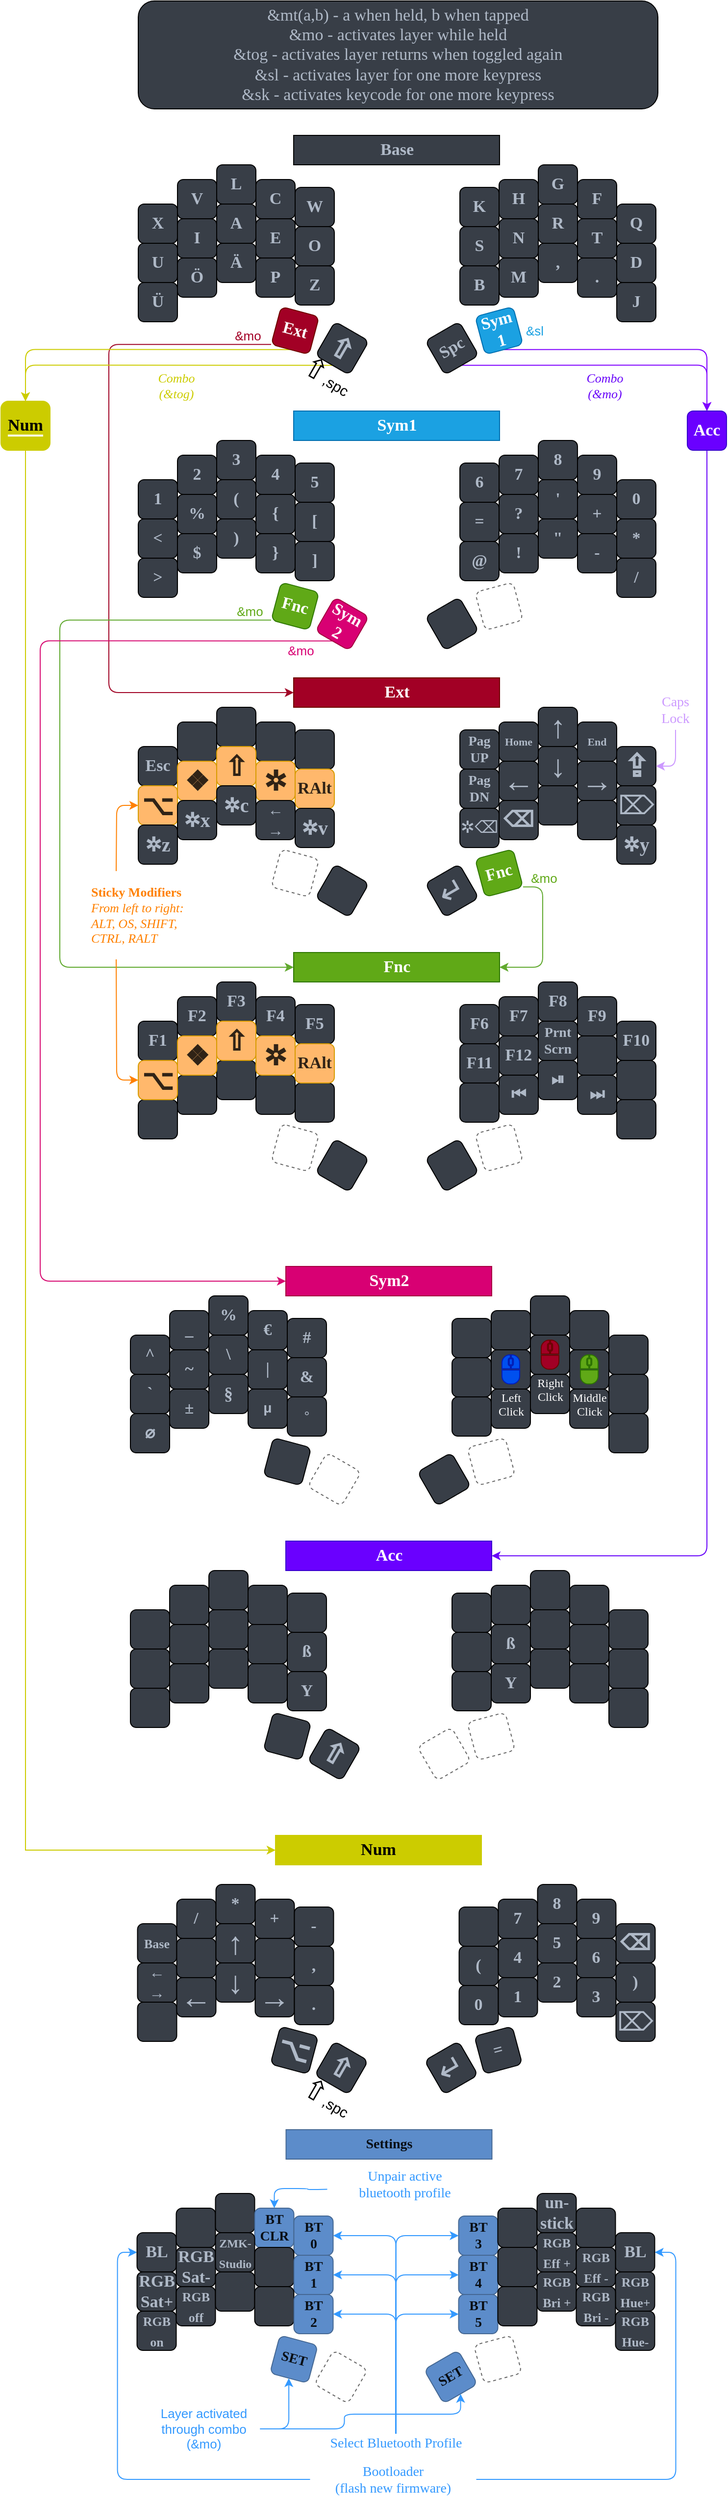 <mxfile>
    <diagram id="AWO8kFcHUQczcNk0YBnU" name="Page-1">
        <mxGraphModel dx="1812" dy="1109" grid="1" gridSize="10" guides="1" tooltips="1" connect="1" arrows="1" fold="1" page="0" pageScale="1" pageWidth="827" pageHeight="1169" math="0" shadow="0">
            <root>
                <mxCell id="0"/>
                <mxCell id="1" parent="0"/>
                <mxCell id="qOO70KsoDbuKheBEqoZG-1" value="X" style="whiteSpace=wrap;html=1;aspect=fixed;fontSize=17;fontFamily=Verdana;fontStyle=1;fontColor=#AFB9C7;fillColor=#383E47;rounded=1;" parent="1" vertex="1">
                    <mxGeometry x="150" y="137" width="40" height="40" as="geometry"/>
                </mxCell>
                <mxCell id="qOO70KsoDbuKheBEqoZG-2" value="V" style="whiteSpace=wrap;html=1;aspect=fixed;fontSize=17;fontFamily=Verdana;fontStyle=1;fontColor=#AFB9C7;fillColor=#383E47;rounded=1;" parent="1" vertex="1">
                    <mxGeometry x="190" y="112" width="40" height="40" as="geometry"/>
                </mxCell>
                <mxCell id="qOO70KsoDbuKheBEqoZG-3" value="L" style="whiteSpace=wrap;html=1;aspect=fixed;fontSize=17;fontFamily=Verdana;fontStyle=1;fontColor=#AFB9C7;fillColor=#383E47;rounded=1;" parent="1" vertex="1">
                    <mxGeometry x="230" y="97" width="40" height="40" as="geometry"/>
                </mxCell>
                <mxCell id="qOO70KsoDbuKheBEqoZG-4" value="C" style="whiteSpace=wrap;html=1;aspect=fixed;fontSize=17;fontFamily=Verdana;fontStyle=1;fontColor=#AFB9C7;fillColor=#383E47;rounded=1;" parent="1" vertex="1">
                    <mxGeometry x="270" y="112" width="40" height="40" as="geometry"/>
                </mxCell>
                <mxCell id="qOO70KsoDbuKheBEqoZG-5" value="W" style="whiteSpace=wrap;html=1;aspect=fixed;fontSize=17;fontFamily=Verdana;fontStyle=1;fontColor=#AFB9C7;fillColor=#383E47;rounded=1;" parent="1" vertex="1">
                    <mxGeometry x="310" y="120" width="40" height="40" as="geometry"/>
                </mxCell>
                <mxCell id="qOO70KsoDbuKheBEqoZG-6" value="U" style="whiteSpace=wrap;html=1;aspect=fixed;fontSize=17;fontFamily=Verdana;fontStyle=1;fontColor=#AFB9C7;fillColor=#383E47;rounded=1;" parent="1" vertex="1">
                    <mxGeometry x="150" y="177" width="40" height="40" as="geometry"/>
                </mxCell>
                <mxCell id="qOO70KsoDbuKheBEqoZG-7" value="I" style="whiteSpace=wrap;html=1;aspect=fixed;fontSize=17;fontFamily=Verdana;fontStyle=1;fontColor=#AFB9C7;fillColor=#383E47;rounded=1;" parent="1" vertex="1">
                    <mxGeometry x="190" y="152" width="40" height="40" as="geometry"/>
                </mxCell>
                <mxCell id="qOO70KsoDbuKheBEqoZG-8" value="A" style="whiteSpace=wrap;html=1;aspect=fixed;fontSize=17;fontFamily=Verdana;fontStyle=1;fontColor=#AFB9C7;fillColor=#383E47;rounded=1;" parent="1" vertex="1">
                    <mxGeometry x="230" y="137" width="40" height="40" as="geometry"/>
                </mxCell>
                <mxCell id="qOO70KsoDbuKheBEqoZG-9" value="E" style="whiteSpace=wrap;html=1;aspect=fixed;fontSize=17;fontFamily=Verdana;fontStyle=1;fontColor=#AFB9C7;fillColor=#383E47;rounded=1;" parent="1" vertex="1">
                    <mxGeometry x="270" y="152" width="40" height="40" as="geometry"/>
                </mxCell>
                <mxCell id="qOO70KsoDbuKheBEqoZG-10" value="O" style="whiteSpace=wrap;html=1;aspect=fixed;fontSize=17;fontFamily=Verdana;fontStyle=1;fontColor=#AFB9C7;fillColor=#383E47;rounded=1;" parent="1" vertex="1">
                    <mxGeometry x="310" y="160" width="40" height="40" as="geometry"/>
                </mxCell>
                <mxCell id="qOO70KsoDbuKheBEqoZG-11" value="Ü" style="whiteSpace=wrap;html=1;aspect=fixed;fontSize=17;fontFamily=Verdana;fontStyle=1;fontColor=#AFB9C7;fillColor=#383E47;rounded=1;" parent="1" vertex="1">
                    <mxGeometry x="150" y="217" width="40" height="40" as="geometry"/>
                </mxCell>
                <mxCell id="qOO70KsoDbuKheBEqoZG-12" value="Ö" style="whiteSpace=wrap;html=1;aspect=fixed;fontSize=17;fontFamily=Verdana;fontStyle=1;fontColor=#AFB9C7;fillColor=#383E47;rounded=1;" parent="1" vertex="1">
                    <mxGeometry x="190" y="192" width="40" height="40" as="geometry"/>
                </mxCell>
                <mxCell id="qOO70KsoDbuKheBEqoZG-13" value="Ä" style="whiteSpace=wrap;html=1;aspect=fixed;fontSize=17;fontFamily=Verdana;fontStyle=1;fontColor=#AFB9C7;fillColor=#383E47;rounded=1;" parent="1" vertex="1">
                    <mxGeometry x="230" y="177" width="40" height="40" as="geometry"/>
                </mxCell>
                <mxCell id="qOO70KsoDbuKheBEqoZG-14" value="P" style="whiteSpace=wrap;html=1;aspect=fixed;fontSize=17;fontFamily=Verdana;fontStyle=1;fontColor=#AFB9C7;fillColor=#383E47;rounded=1;" parent="1" vertex="1">
                    <mxGeometry x="270" y="192" width="40" height="40" as="geometry"/>
                </mxCell>
                <mxCell id="qOO70KsoDbuKheBEqoZG-15" value="Z" style="whiteSpace=wrap;html=1;aspect=fixed;fontSize=17;fontFamily=Verdana;fontStyle=1;fontColor=#AFB9C7;fillColor=#383E47;rounded=1;" parent="1" vertex="1">
                    <mxGeometry x="310" y="200" width="40" height="40" as="geometry"/>
                </mxCell>
                <mxCell id="qOO70KsoDbuKheBEqoZG-248" style="edgeStyle=orthogonalEdgeStyle;rounded=1;orthogonalLoop=1;jettySize=auto;html=1;exitX=0;exitY=1;exitDx=0;exitDy=0;entryX=0;entryY=0.5;entryDx=0;entryDy=0;fontFamily=Verdana;fontSize=14;fontColor=#9933FF;strokeColor=#A10627;" parent="1" source="qOO70KsoDbuKheBEqoZG-16" target="qOO70KsoDbuKheBEqoZG-140" edge="1">
                    <mxGeometry relative="1" as="geometry">
                        <Array as="points">
                            <mxPoint x="120" y="280"/>
                            <mxPoint x="120" y="635"/>
                        </Array>
                    </mxGeometry>
                </mxCell>
                <mxCell id="K1fGXpkM777BTBIj_rcy-37" style="edgeStyle=orthogonalEdgeStyle;rounded=1;orthogonalLoop=1;jettySize=auto;html=1;exitX=0.5;exitY=1;exitDx=0;exitDy=0;fontSize=14;fontFamily=Verdana;strokeColor=#CCCC00;fontColor=#CCCC00;" parent="1" source="qOO70KsoDbuKheBEqoZG-16" target="K1fGXpkM777BTBIj_rcy-39" edge="1">
                    <mxGeometry relative="1" as="geometry">
                        <mxPoint x="80" y="340" as="targetPoint"/>
                    </mxGeometry>
                </mxCell>
                <mxCell id="qOO70KsoDbuKheBEqoZG-16" value="Ext" style="whiteSpace=wrap;html=1;aspect=fixed;rotation=15;fontSize=17;fontFamily=Verdana;fontStyle=1;fillColor=#a20025;strokeColor=#6F0000;fontColor=#ffffff;rounded=1;" parent="1" vertex="1">
                    <mxGeometry x="290" y="246" width="40" height="40" as="geometry"/>
                </mxCell>
                <mxCell id="K1fGXpkM777BTBIj_rcy-38" style="edgeStyle=orthogonalEdgeStyle;rounded=1;orthogonalLoop=1;jettySize=auto;html=1;exitX=0.5;exitY=1;exitDx=0;exitDy=0;fontSize=14;fontFamily=Verdana;strokeColor=#CCCC00;fontColor=#CCCC00;" parent="1" source="qOO70KsoDbuKheBEqoZG-17" target="K1fGXpkM777BTBIj_rcy-39" edge="1">
                    <mxGeometry relative="1" as="geometry">
                        <mxPoint x="80" y="340" as="targetPoint"/>
                    </mxGeometry>
                </mxCell>
                <mxCell id="qOO70KsoDbuKheBEqoZG-17" value="&lt;span style=&quot;font-family: &amp;quot;segoe ui emoji&amp;quot;, &amp;quot;apple color emoji&amp;quot;, &amp;quot;noto color emoji&amp;quot;; font-size: 29px;&quot;&gt;&lt;font style=&quot;font-size: 29px;&quot;&gt;⇧&lt;/font&gt;&lt;/span&gt; " style="whiteSpace=wrap;html=1;aspect=fixed;rotation=30;fontSize=30;fontFamily=Verdana;fontStyle=1;fontColor=#AFB9C7;fillColor=#383E47;rounded=1;" parent="1" vertex="1">
                    <mxGeometry x="338" y="264" width="40" height="40" as="geometry"/>
                </mxCell>
                <mxCell id="qOO70KsoDbuKheBEqoZG-18" value="K" style="whiteSpace=wrap;html=1;aspect=fixed;fontSize=17;fontFamily=Verdana;fontStyle=1;fontColor=#AFB9C7;fillColor=#383E47;rounded=1;" parent="1" vertex="1">
                    <mxGeometry x="478" y="120" width="40" height="40" as="geometry"/>
                </mxCell>
                <mxCell id="qOO70KsoDbuKheBEqoZG-19" value="H" style="whiteSpace=wrap;html=1;aspect=fixed;fontSize=17;fontFamily=Verdana;fontStyle=1;fontColor=#AFB9C7;fillColor=#383E47;rounded=1;" parent="1" vertex="1">
                    <mxGeometry x="518" y="112" width="40" height="40" as="geometry"/>
                </mxCell>
                <mxCell id="qOO70KsoDbuKheBEqoZG-20" value="G" style="whiteSpace=wrap;html=1;aspect=fixed;fontSize=17;fontFamily=Verdana;fontStyle=1;fontColor=#AFB9C7;fillColor=#383E47;rounded=1;" parent="1" vertex="1">
                    <mxGeometry x="558" y="97" width="40" height="40" as="geometry"/>
                </mxCell>
                <mxCell id="qOO70KsoDbuKheBEqoZG-21" value="F" style="whiteSpace=wrap;html=1;aspect=fixed;fontSize=17;fontFamily=Verdana;fontStyle=1;fontColor=#AFB9C7;fillColor=#383E47;rounded=1;" parent="1" vertex="1">
                    <mxGeometry x="598" y="112" width="40" height="40" as="geometry"/>
                </mxCell>
                <mxCell id="qOO70KsoDbuKheBEqoZG-22" value="Q" style="whiteSpace=wrap;html=1;aspect=fixed;fontSize=17;fontFamily=Verdana;fontStyle=1;fontColor=#AFB9C7;fillColor=#383E47;rounded=1;" parent="1" vertex="1">
                    <mxGeometry x="638" y="137" width="40" height="40" as="geometry"/>
                </mxCell>
                <mxCell id="qOO70KsoDbuKheBEqoZG-23" value="S" style="whiteSpace=wrap;html=1;aspect=fixed;fontSize=17;fontFamily=Verdana;fontStyle=1;fontColor=#AFB9C7;fillColor=#383E47;rounded=1;" parent="1" vertex="1">
                    <mxGeometry x="478" y="160" width="40" height="40" as="geometry"/>
                </mxCell>
                <mxCell id="qOO70KsoDbuKheBEqoZG-24" value="N" style="whiteSpace=wrap;html=1;aspect=fixed;fontSize=17;fontFamily=Verdana;fontStyle=1;fontColor=#AFB9C7;fillColor=#383E47;rounded=1;" parent="1" vertex="1">
                    <mxGeometry x="518" y="152" width="40" height="40" as="geometry"/>
                </mxCell>
                <mxCell id="qOO70KsoDbuKheBEqoZG-25" value="R" style="whiteSpace=wrap;html=1;aspect=fixed;fontSize=17;fontFamily=Verdana;fontStyle=1;fontColor=#AFB9C7;fillColor=#383E47;rounded=1;" parent="1" vertex="1">
                    <mxGeometry x="558" y="137" width="40" height="40" as="geometry"/>
                </mxCell>
                <mxCell id="qOO70KsoDbuKheBEqoZG-26" value="T" style="whiteSpace=wrap;html=1;aspect=fixed;fontSize=17;fontFamily=Verdana;fontStyle=1;fontColor=#AFB9C7;fillColor=#383E47;rounded=1;" parent="1" vertex="1">
                    <mxGeometry x="598" y="152" width="40" height="40" as="geometry"/>
                </mxCell>
                <mxCell id="qOO70KsoDbuKheBEqoZG-27" value="D" style="whiteSpace=wrap;html=1;aspect=fixed;fontSize=17;fontFamily=Verdana;fontStyle=1;fontColor=#AFB9C7;fillColor=#383E47;rounded=1;" parent="1" vertex="1">
                    <mxGeometry x="638" y="177" width="40" height="40" as="geometry"/>
                </mxCell>
                <mxCell id="qOO70KsoDbuKheBEqoZG-28" value="B" style="whiteSpace=wrap;html=1;aspect=fixed;fontSize=17;fontFamily=Verdana;fontStyle=1;fontColor=#AFB9C7;fillColor=#383E47;rounded=1;" parent="1" vertex="1">
                    <mxGeometry x="478" y="200" width="40" height="40" as="geometry"/>
                </mxCell>
                <mxCell id="qOO70KsoDbuKheBEqoZG-29" value="M" style="whiteSpace=wrap;html=1;aspect=fixed;fontSize=17;fontFamily=Verdana;fontStyle=1;fontColor=#AFB9C7;fillColor=#383E47;rounded=1;" parent="1" vertex="1">
                    <mxGeometry x="518" y="192" width="40" height="40" as="geometry"/>
                </mxCell>
                <mxCell id="qOO70KsoDbuKheBEqoZG-30" value="," style="whiteSpace=wrap;html=1;aspect=fixed;fontSize=17;fontFamily=Verdana;fontStyle=1;fontColor=#AFB9C7;fillColor=#383E47;rounded=1;" parent="1" vertex="1">
                    <mxGeometry x="558" y="177" width="40" height="40" as="geometry"/>
                </mxCell>
                <mxCell id="qOO70KsoDbuKheBEqoZG-31" value="." style="whiteSpace=wrap;html=1;aspect=fixed;fontSize=17;fontFamily=Verdana;fontStyle=1;fontColor=#AFB9C7;fillColor=#383E47;rounded=1;" parent="1" vertex="1">
                    <mxGeometry x="598" y="192" width="40" height="40" as="geometry"/>
                </mxCell>
                <mxCell id="qOO70KsoDbuKheBEqoZG-32" value="J" style="whiteSpace=wrap;html=1;aspect=fixed;fontSize=17;fontFamily=Verdana;fontStyle=1;fontColor=#AFB9C7;fillColor=#383E47;rounded=1;" parent="1" vertex="1">
                    <mxGeometry x="638" y="217" width="40" height="40" as="geometry"/>
                </mxCell>
                <mxCell id="qOO70KsoDbuKheBEqoZG-245" style="edgeStyle=orthogonalEdgeStyle;rounded=1;orthogonalLoop=1;jettySize=auto;html=1;exitX=0.5;exitY=1;exitDx=0;exitDy=0;entryX=0.5;entryY=0;entryDx=0;entryDy=0;fontFamily=Verdana;fontSize=14;fontColor=#6906F9;strokeColor=#7F00FF;" parent="1" source="qOO70KsoDbuKheBEqoZG-33" target="qOO70KsoDbuKheBEqoZG-145" edge="1">
                    <mxGeometry relative="1" as="geometry"/>
                </mxCell>
                <mxCell id="qOO70KsoDbuKheBEqoZG-33" value="Spc" style="whiteSpace=wrap;html=1;aspect=fixed;rotation=-30;fontSize=17;fontFamily=Verdana;fontStyle=1;fontColor=#AFB9C7;fillColor=#383E47;rounded=1;" parent="1" vertex="1">
                    <mxGeometry x="450" y="264" width="40" height="40" as="geometry"/>
                </mxCell>
                <mxCell id="qOO70KsoDbuKheBEqoZG-246" style="edgeStyle=orthogonalEdgeStyle;rounded=1;orthogonalLoop=1;jettySize=auto;html=1;exitX=0.5;exitY=1;exitDx=0;exitDy=0;entryX=0.5;entryY=0;entryDx=0;entryDy=0;fontFamily=Verdana;fontSize=14;fontColor=#6906F9;strokeColor=#7F00FF;" parent="1" source="qOO70KsoDbuKheBEqoZG-34" target="qOO70KsoDbuKheBEqoZG-145" edge="1">
                    <mxGeometry relative="1" as="geometry"/>
                </mxCell>
                <mxCell id="qOO70KsoDbuKheBEqoZG-34" value="Sym&lt;br&gt;1" style="whiteSpace=wrap;html=1;aspect=fixed;rotation=-15;fontSize=17;fontFamily=Verdana;fontStyle=1;fillColor=#1ba1e2;strokeColor=#006EAF;fontColor=#ffffff;rounded=1;" parent="1" vertex="1">
                    <mxGeometry x="498" y="246" width="40" height="40" as="geometry"/>
                </mxCell>
                <mxCell id="qOO70KsoDbuKheBEqoZG-35" value="&lt;b&gt;Base&lt;/b&gt;" style="rounded=0;whiteSpace=wrap;html=1;fontFamily=Verdana;fontSize=17;fontColor=#AFB9C7;fillColor=#383E47;" parent="1" vertex="1">
                    <mxGeometry x="308.5" y="67" width="210" height="30" as="geometry"/>
                </mxCell>
                <mxCell id="qOO70KsoDbuKheBEqoZG-36" value="1" style="whiteSpace=wrap;html=1;aspect=fixed;fontSize=17;fontFamily=Verdana;fontStyle=1;fontColor=#AFB9C7;fillColor=#383E47;rounded=1;" parent="1" vertex="1">
                    <mxGeometry x="150" y="418" width="40" height="40" as="geometry"/>
                </mxCell>
                <mxCell id="qOO70KsoDbuKheBEqoZG-37" value="2" style="whiteSpace=wrap;html=1;aspect=fixed;fontSize=17;fontFamily=Verdana;fontStyle=1;fontColor=#AFB9C7;fillColor=#383E47;rounded=1;" parent="1" vertex="1">
                    <mxGeometry x="190" y="393" width="40" height="40" as="geometry"/>
                </mxCell>
                <mxCell id="qOO70KsoDbuKheBEqoZG-38" value="3" style="whiteSpace=wrap;html=1;aspect=fixed;fontSize=17;fontFamily=Verdana;fontStyle=1;fontColor=#AFB9C7;fillColor=#383E47;rounded=1;" parent="1" vertex="1">
                    <mxGeometry x="230" y="378" width="40" height="40" as="geometry"/>
                </mxCell>
                <mxCell id="qOO70KsoDbuKheBEqoZG-39" value="4" style="whiteSpace=wrap;html=1;aspect=fixed;fontSize=17;fontFamily=Verdana;fontStyle=1;fontColor=#AFB9C7;fillColor=#383E47;rounded=1;" parent="1" vertex="1">
                    <mxGeometry x="270" y="393" width="40" height="40" as="geometry"/>
                </mxCell>
                <mxCell id="qOO70KsoDbuKheBEqoZG-40" value="5" style="whiteSpace=wrap;html=1;aspect=fixed;fontSize=17;fontFamily=Verdana;fontStyle=1;fontColor=#AFB9C7;fillColor=#383E47;rounded=1;" parent="1" vertex="1">
                    <mxGeometry x="310" y="401" width="40" height="40" as="geometry"/>
                </mxCell>
                <mxCell id="qOO70KsoDbuKheBEqoZG-41" value="&amp;lt;" style="whiteSpace=wrap;html=1;aspect=fixed;fontSize=17;fontFamily=Verdana;fontStyle=1;fontColor=#AFB9C7;fillColor=#383E47;rounded=1;" parent="1" vertex="1">
                    <mxGeometry x="150" y="458" width="40" height="40" as="geometry"/>
                </mxCell>
                <mxCell id="qOO70KsoDbuKheBEqoZG-42" value="%" style="whiteSpace=wrap;html=1;aspect=fixed;fontSize=17;fontFamily=Verdana;fontStyle=1;fontColor=#AFB9C7;fillColor=#383E47;rounded=1;" parent="1" vertex="1">
                    <mxGeometry x="190" y="433" width="40" height="40" as="geometry"/>
                </mxCell>
                <mxCell id="qOO70KsoDbuKheBEqoZG-43" value="(" style="whiteSpace=wrap;html=1;aspect=fixed;fontSize=17;fontFamily=Verdana;fontStyle=1;fontColor=#AFB9C7;fillColor=#383E47;rounded=1;" parent="1" vertex="1">
                    <mxGeometry x="230" y="418" width="40" height="40" as="geometry"/>
                </mxCell>
                <mxCell id="qOO70KsoDbuKheBEqoZG-44" value="{" style="whiteSpace=wrap;html=1;aspect=fixed;fontSize=17;fontFamily=Verdana;fontStyle=1;fontColor=#AFB9C7;fillColor=#383E47;rounded=1;" parent="1" vertex="1">
                    <mxGeometry x="270" y="433" width="40" height="40" as="geometry"/>
                </mxCell>
                <mxCell id="qOO70KsoDbuKheBEqoZG-45" value="[" style="whiteSpace=wrap;html=1;aspect=fixed;fontSize=17;fontFamily=Verdana;fontStyle=1;fontColor=#AFB9C7;fillColor=#383E47;rounded=1;" parent="1" vertex="1">
                    <mxGeometry x="310" y="441" width="40" height="40" as="geometry"/>
                </mxCell>
                <mxCell id="qOO70KsoDbuKheBEqoZG-46" value="&amp;gt;" style="whiteSpace=wrap;html=1;aspect=fixed;fontSize=17;fontFamily=Verdana;fontStyle=1;fontColor=#AFB9C7;fillColor=#383E47;rounded=1;" parent="1" vertex="1">
                    <mxGeometry x="150" y="498" width="40" height="40" as="geometry"/>
                </mxCell>
                <mxCell id="qOO70KsoDbuKheBEqoZG-47" value="$" style="whiteSpace=wrap;html=1;aspect=fixed;fontSize=17;fontFamily=Verdana;fontStyle=1;fontColor=#AFB9C7;fillColor=#383E47;rounded=1;" parent="1" vertex="1">
                    <mxGeometry x="190" y="473" width="40" height="40" as="geometry"/>
                </mxCell>
                <mxCell id="qOO70KsoDbuKheBEqoZG-48" value=")" style="whiteSpace=wrap;html=1;aspect=fixed;fontSize=17;fontFamily=Verdana;fontStyle=1;fontColor=#AFB9C7;fillColor=#383E47;rounded=1;" parent="1" vertex="1">
                    <mxGeometry x="230" y="458" width="40" height="40" as="geometry"/>
                </mxCell>
                <mxCell id="qOO70KsoDbuKheBEqoZG-49" value="}" style="whiteSpace=wrap;html=1;aspect=fixed;fontSize=17;fontFamily=Verdana;fontStyle=1;fontColor=#AFB9C7;fillColor=#383E47;rounded=1;" parent="1" vertex="1">
                    <mxGeometry x="270" y="473" width="40" height="40" as="geometry"/>
                </mxCell>
                <mxCell id="qOO70KsoDbuKheBEqoZG-50" value="]" style="whiteSpace=wrap;html=1;aspect=fixed;fontSize=17;fontFamily=Verdana;fontStyle=1;fontColor=#AFB9C7;fillColor=#383E47;rounded=1;" parent="1" vertex="1">
                    <mxGeometry x="310" y="481" width="40" height="40" as="geometry"/>
                </mxCell>
                <mxCell id="qOO70KsoDbuKheBEqoZG-251" style="edgeStyle=orthogonalEdgeStyle;rounded=1;orthogonalLoop=1;jettySize=auto;html=1;exitX=0;exitY=1;exitDx=0;exitDy=0;entryX=0;entryY=0.5;entryDx=0;entryDy=0;fontFamily=Verdana;fontSize=14;fontColor=#61A92F;strokeColor=#61A92F;" parent="1" source="qOO70KsoDbuKheBEqoZG-51" target="qOO70KsoDbuKheBEqoZG-187" edge="1">
                    <mxGeometry relative="1" as="geometry">
                        <Array as="points">
                            <mxPoint x="70" y="561"/>
                            <mxPoint x="70" y="915"/>
                        </Array>
                    </mxGeometry>
                </mxCell>
                <mxCell id="qOO70KsoDbuKheBEqoZG-51" value="Fnc" style="whiteSpace=wrap;html=1;aspect=fixed;rotation=15;fontSize=17;fontFamily=Verdana;fontStyle=1;fontColor=#ffffff;fillColor=#60a917;strokeColor=#2D7600;rounded=1;" parent="1" vertex="1">
                    <mxGeometry x="290" y="527" width="40" height="40" as="geometry"/>
                </mxCell>
                <mxCell id="qOO70KsoDbuKheBEqoZG-289" style="edgeStyle=orthogonalEdgeStyle;rounded=1;orthogonalLoop=1;jettySize=auto;html=1;exitX=0.5;exitY=1;exitDx=0;exitDy=0;entryX=0;entryY=0.5;entryDx=0;entryDy=0;fontFamily=Verdana;fontSize=11;fontColor=#383E47;strokeColor=#D70B72;" parent="1" source="qOO70KsoDbuKheBEqoZG-52" target="qOO70KsoDbuKheBEqoZG-288" edge="1">
                    <mxGeometry relative="1" as="geometry">
                        <Array as="points">
                            <mxPoint x="50" y="582"/>
                            <mxPoint x="50" y="1235"/>
                        </Array>
                    </mxGeometry>
                </mxCell>
                <mxCell id="qOO70KsoDbuKheBEqoZG-52" value="Sym&lt;br&gt;2" style="whiteSpace=wrap;html=1;aspect=fixed;rotation=30;fontSize=17;fontFamily=Verdana;fontStyle=1;fontColor=#ffffff;fillColor=#d80073;strokeColor=#A50040;rounded=1;" parent="1" vertex="1">
                    <mxGeometry x="338" y="545" width="40" height="40" as="geometry"/>
                </mxCell>
                <mxCell id="qOO70KsoDbuKheBEqoZG-53" value="6" style="whiteSpace=wrap;html=1;aspect=fixed;fontSize=17;fontFamily=Verdana;fontStyle=1;fontColor=#AFB9C7;fillColor=#383E47;rounded=1;" parent="1" vertex="1">
                    <mxGeometry x="478" y="401" width="40" height="40" as="geometry"/>
                </mxCell>
                <mxCell id="qOO70KsoDbuKheBEqoZG-54" value="7" style="whiteSpace=wrap;html=1;aspect=fixed;fontSize=17;fontFamily=Verdana;fontStyle=1;fontColor=#AFB9C7;fillColor=#383E47;rounded=1;" parent="1" vertex="1">
                    <mxGeometry x="518" y="393" width="40" height="40" as="geometry"/>
                </mxCell>
                <mxCell id="qOO70KsoDbuKheBEqoZG-55" value="8" style="whiteSpace=wrap;html=1;aspect=fixed;fontSize=17;fontFamily=Verdana;fontStyle=1;fontColor=#AFB9C7;fillColor=#383E47;rounded=1;" parent="1" vertex="1">
                    <mxGeometry x="558" y="378" width="40" height="40" as="geometry"/>
                </mxCell>
                <mxCell id="qOO70KsoDbuKheBEqoZG-56" value="9" style="whiteSpace=wrap;html=1;aspect=fixed;fontSize=17;fontFamily=Verdana;fontStyle=1;fontColor=#AFB9C7;fillColor=#383E47;rounded=1;" parent="1" vertex="1">
                    <mxGeometry x="598" y="393" width="40" height="40" as="geometry"/>
                </mxCell>
                <mxCell id="qOO70KsoDbuKheBEqoZG-57" value="0" style="whiteSpace=wrap;html=1;aspect=fixed;fontSize=17;fontFamily=Verdana;fontStyle=1;fontColor=#AFB9C7;fillColor=#383E47;rounded=1;" parent="1" vertex="1">
                    <mxGeometry x="638" y="418" width="40" height="40" as="geometry"/>
                </mxCell>
                <mxCell id="qOO70KsoDbuKheBEqoZG-58" value="=" style="whiteSpace=wrap;html=1;aspect=fixed;fontSize=17;fontFamily=Verdana;fontStyle=1;fontColor=#AFB9C7;fillColor=#383E47;rounded=1;" parent="1" vertex="1">
                    <mxGeometry x="478" y="441" width="40" height="40" as="geometry"/>
                </mxCell>
                <mxCell id="qOO70KsoDbuKheBEqoZG-59" value="?" style="whiteSpace=wrap;html=1;aspect=fixed;fontSize=17;fontFamily=Verdana;fontStyle=1;fontColor=#AFB9C7;fillColor=#383E47;rounded=1;" parent="1" vertex="1">
                    <mxGeometry x="518" y="433" width="40" height="40" as="geometry"/>
                </mxCell>
                <mxCell id="qOO70KsoDbuKheBEqoZG-60" value="&#39;" style="whiteSpace=wrap;html=1;aspect=fixed;fontSize=17;fontFamily=Verdana;fontStyle=1;fontColor=#AFB9C7;fillColor=#383E47;rounded=1;" parent="1" vertex="1">
                    <mxGeometry x="558" y="418" width="40" height="40" as="geometry"/>
                </mxCell>
                <mxCell id="qOO70KsoDbuKheBEqoZG-61" value="+" style="whiteSpace=wrap;html=1;aspect=fixed;fontSize=17;fontFamily=Verdana;fontStyle=1;fontColor=#AFB9C7;fillColor=#383E47;rounded=1;" parent="1" vertex="1">
                    <mxGeometry x="598" y="433" width="40" height="40" as="geometry"/>
                </mxCell>
                <mxCell id="qOO70KsoDbuKheBEqoZG-62" value="*" style="whiteSpace=wrap;html=1;aspect=fixed;fontSize=17;fontFamily=Verdana;fontStyle=1;fontColor=#AFB9C7;fillColor=#383E47;rounded=1;" parent="1" vertex="1">
                    <mxGeometry x="638" y="458" width="40" height="40" as="geometry"/>
                </mxCell>
                <mxCell id="qOO70KsoDbuKheBEqoZG-63" value="@" style="whiteSpace=wrap;html=1;aspect=fixed;fontSize=17;fontFamily=Verdana;fontStyle=1;fontColor=#AFB9C7;fillColor=#383E47;rounded=1;" parent="1" vertex="1">
                    <mxGeometry x="478" y="481" width="40" height="40" as="geometry"/>
                </mxCell>
                <mxCell id="qOO70KsoDbuKheBEqoZG-64" value="!" style="whiteSpace=wrap;html=1;aspect=fixed;fontSize=17;fontFamily=Verdana;fontStyle=1;fontColor=#AFB9C7;fillColor=#383E47;rounded=1;" parent="1" vertex="1">
                    <mxGeometry x="518" y="473" width="40" height="40" as="geometry"/>
                </mxCell>
                <mxCell id="qOO70KsoDbuKheBEqoZG-65" value="&quot;" style="whiteSpace=wrap;html=1;aspect=fixed;fontSize=17;fontFamily=Verdana;fontStyle=1;fontColor=#AFB9C7;fillColor=#383E47;rounded=1;" parent="1" vertex="1">
                    <mxGeometry x="558" y="458" width="40" height="40" as="geometry"/>
                </mxCell>
                <mxCell id="qOO70KsoDbuKheBEqoZG-66" value="-" style="whiteSpace=wrap;html=1;aspect=fixed;fontSize=17;fontFamily=Verdana;fontStyle=1;fontColor=#AFB9C7;fillColor=#383E47;rounded=1;" parent="1" vertex="1">
                    <mxGeometry x="598" y="473" width="40" height="40" as="geometry"/>
                </mxCell>
                <mxCell id="qOO70KsoDbuKheBEqoZG-67" value="/" style="whiteSpace=wrap;html=1;aspect=fixed;fontSize=17;fontFamily=Verdana;fontStyle=1;fontColor=#AFB9C7;fillColor=#383E47;rounded=1;" parent="1" vertex="1">
                    <mxGeometry x="638" y="498" width="40" height="40" as="geometry"/>
                </mxCell>
                <mxCell id="qOO70KsoDbuKheBEqoZG-68" value="" style="whiteSpace=wrap;html=1;aspect=fixed;rotation=-30;fontSize=17;fontFamily=Verdana;fontStyle=1;fontColor=#AFB9C7;fillColor=#383E47;rounded=1;" parent="1" vertex="1">
                    <mxGeometry x="450" y="545" width="40" height="40" as="geometry"/>
                </mxCell>
                <mxCell id="qOO70KsoDbuKheBEqoZG-69" value="" style="whiteSpace=wrap;html=1;aspect=fixed;rotation=-15;fontSize=17;fontFamily=Verdana;fontStyle=1;fontColor=#333333;fillColor=none;strokeColor=#666666;shadow=0;sketch=0;rounded=1;glass=0;dashed=1;" parent="1" vertex="1">
                    <mxGeometry x="498" y="527" width="40" height="40" as="geometry"/>
                </mxCell>
                <mxCell id="qOO70KsoDbuKheBEqoZG-70" value="&lt;b&gt;Sym1&lt;/b&gt;" style="rounded=0;whiteSpace=wrap;html=1;fontFamily=Verdana;fontSize=17;fillColor=#1ba1e2;strokeColor=#006EAF;fontStyle=0;fontColor=#ffffff;" parent="1" vertex="1">
                    <mxGeometry x="308.5" y="348" width="210" height="30" as="geometry"/>
                </mxCell>
                <mxCell id="qOO70KsoDbuKheBEqoZG-106" value="Esc" style="whiteSpace=wrap;html=1;aspect=fixed;fontSize=17;fontFamily=Verdana;fontStyle=1;fontColor=#AFB9C7;fillColor=#383E47;rounded=1;" parent="1" vertex="1">
                    <mxGeometry x="150" y="690" width="40" height="40" as="geometry"/>
                </mxCell>
                <mxCell id="qOO70KsoDbuKheBEqoZG-107" value="" style="whiteSpace=wrap;html=1;aspect=fixed;fontSize=17;fontFamily=Verdana;fontStyle=1;fontColor=#AFB9C7;fillColor=#383E47;rounded=1;" parent="1" vertex="1">
                    <mxGeometry x="190" y="665" width="40" height="40" as="geometry"/>
                </mxCell>
                <mxCell id="qOO70KsoDbuKheBEqoZG-108" value="" style="whiteSpace=wrap;html=1;aspect=fixed;fontSize=17;fontFamily=Verdana;fontStyle=1;fontColor=#AFB9C7;fillColor=#383E47;rounded=1;" parent="1" vertex="1">
                    <mxGeometry x="230" y="650" width="40" height="40" as="geometry"/>
                </mxCell>
                <mxCell id="qOO70KsoDbuKheBEqoZG-109" value="" style="whiteSpace=wrap;html=1;aspect=fixed;fontSize=17;fontFamily=Verdana;fontStyle=1;fontColor=#AFB9C7;fillColor=#383E47;rounded=1;" parent="1" vertex="1">
                    <mxGeometry x="270" y="665" width="40" height="40" as="geometry"/>
                </mxCell>
                <mxCell id="qOO70KsoDbuKheBEqoZG-110" value="" style="whiteSpace=wrap;html=1;aspect=fixed;fontSize=17;fontFamily=Verdana;fontStyle=1;fontColor=#AFB9C7;fillColor=#383E47;rounded=1;" parent="1" vertex="1">
                    <mxGeometry x="310" y="673" width="40" height="40" as="geometry"/>
                </mxCell>
                <mxCell id="qOO70KsoDbuKheBEqoZG-111" value="&lt;span style=&quot;font-family: &amp;quot;segoe ui emoji&amp;quot;, &amp;quot;apple color emoji&amp;quot;, &amp;quot;noto color emoji&amp;quot;; font-size: 28px;&quot;&gt;⌥&lt;/span&gt;" style="whiteSpace=wrap;html=1;aspect=fixed;fontSize=17;fontFamily=Verdana;fontStyle=1;fillColor=#ffb86c;strokeColor=#d79b00;fontColor=#302316;rounded=1;" parent="1" vertex="1">
                    <mxGeometry x="150" y="730" width="40" height="40" as="geometry"/>
                </mxCell>
                <mxCell id="qOO70KsoDbuKheBEqoZG-112" value="&lt;span style=&quot;font-family: &amp;quot;segoe ui emoji&amp;quot;, &amp;quot;apple color emoji&amp;quot;, &amp;quot;noto color emoji&amp;quot;; font-size: 28px;&quot;&gt;❖&lt;/span&gt;" style="whiteSpace=wrap;html=1;aspect=fixed;fontSize=17;fontFamily=Verdana;fontStyle=1;fillColor=#ffb86c;strokeColor=#d79b00;fontColor=#302316;rounded=1;" parent="1" vertex="1">
                    <mxGeometry x="190" y="705" width="40" height="40" as="geometry"/>
                </mxCell>
                <mxCell id="qOO70KsoDbuKheBEqoZG-113" value="&lt;span style=&quot;font-family: &amp;quot;segoe ui emoji&amp;quot;, &amp;quot;apple color emoji&amp;quot;, &amp;quot;noto color emoji&amp;quot;; font-size: 28px;&quot;&gt;⇧&lt;/span&gt;" style="whiteSpace=wrap;html=1;aspect=fixed;fontSize=17;fontFamily=Verdana;fontStyle=1;fillColor=#ffb86c;strokeColor=#d79b00;fontColor=#302316;rounded=1;" parent="1" vertex="1">
                    <mxGeometry x="230" y="690" width="40" height="40" as="geometry"/>
                </mxCell>
                <mxCell id="qOO70KsoDbuKheBEqoZG-114" value="&lt;span style=&quot;font-family: &amp;quot;segoe ui emoji&amp;quot;, &amp;quot;apple color emoji&amp;quot;, &amp;quot;noto color emoji&amp;quot;; font-size: 28px;&quot;&gt;✲&lt;/span&gt;" style="whiteSpace=wrap;html=1;aspect=fixed;fontSize=17;fontFamily=Verdana;fontStyle=1;fillColor=#ffb86c;strokeColor=#d79b00;fontColor=#302316;rounded=1;" parent="1" vertex="1">
                    <mxGeometry x="270" y="705" width="40" height="40" as="geometry"/>
                </mxCell>
                <mxCell id="qOO70KsoDbuKheBEqoZG-115" value="RAlt" style="whiteSpace=wrap;html=1;aspect=fixed;fontSize=17;fontFamily=Verdana;fontStyle=1;fillColor=#ffb86c;strokeColor=#d79b00;fontColor=#302316;rounded=1;" parent="1" vertex="1">
                    <mxGeometry x="310" y="713" width="40" height="40" as="geometry"/>
                </mxCell>
                <mxCell id="qOO70KsoDbuKheBEqoZG-116" value="&lt;span style=&quot;font-family: &amp;quot;segoe ui emoji&amp;quot;, &amp;quot;apple color emoji&amp;quot;, &amp;quot;noto color emoji&amp;quot;; font-size: 20px;&quot;&gt;✲z&lt;/span&gt;" style="whiteSpace=wrap;html=1;aspect=fixed;fontSize=17;fontFamily=Verdana;fontStyle=1;fontColor=#AFB9C7;fillColor=#383E47;rounded=1;" parent="1" vertex="1">
                    <mxGeometry x="150" y="770" width="40" height="40" as="geometry"/>
                </mxCell>
                <mxCell id="qOO70KsoDbuKheBEqoZG-117" value="&lt;span style=&quot;font-family: &amp;quot;segoe ui emoji&amp;quot;, &amp;quot;apple color emoji&amp;quot;, &amp;quot;noto color emoji&amp;quot;; font-size: 20px;&quot;&gt;✲x&lt;/span&gt;" style="whiteSpace=wrap;html=1;aspect=fixed;fontSize=17;fontFamily=Verdana;fontStyle=1;fontColor=#AFB9C7;fillColor=#383E47;rounded=1;" parent="1" vertex="1">
                    <mxGeometry x="190" y="745" width="40" height="40" as="geometry"/>
                </mxCell>
                <mxCell id="qOO70KsoDbuKheBEqoZG-118" value="&lt;span style=&quot;font-family: &amp;quot;segoe ui emoji&amp;quot;, &amp;quot;apple color emoji&amp;quot;, &amp;quot;noto color emoji&amp;quot;; font-size: 20px;&quot;&gt;✲c&lt;/span&gt;" style="whiteSpace=wrap;html=1;aspect=fixed;fontSize=17;fontFamily=Verdana;fontStyle=1;fontColor=#AFB9C7;fillColor=#383E47;rounded=1;" parent="1" vertex="1">
                    <mxGeometry x="230" y="730" width="40" height="40" as="geometry"/>
                </mxCell>
                <mxCell id="qOO70KsoDbuKheBEqoZG-119" value="&lt;font style=&quot;font-size: 16px;&quot;&gt;&lt;span style=&quot;font-family: &amp;quot;segoe ui emoji&amp;quot;, &amp;quot;apple color emoji&amp;quot;, &amp;quot;noto color emoji&amp;quot;;&quot;&gt;←&lt;br&gt;&lt;/span&gt;&lt;span style=&quot;font-family: &amp;quot;segoe ui emoji&amp;quot;, &amp;quot;apple color emoji&amp;quot;, &amp;quot;noto color emoji&amp;quot;;&quot;&gt;→&lt;/span&gt;&lt;/font&gt;" style="whiteSpace=wrap;html=1;aspect=fixed;fontSize=17;fontFamily=Verdana;fontStyle=1;fontColor=#AFB9C7;fillColor=#383E47;rounded=1;" parent="1" vertex="1">
                    <mxGeometry x="270" y="745" width="40" height="40" as="geometry"/>
                </mxCell>
                <mxCell id="qOO70KsoDbuKheBEqoZG-120" value="&lt;span style=&quot;font-family: &amp;quot;segoe ui emoji&amp;quot;, &amp;quot;apple color emoji&amp;quot;, &amp;quot;noto color emoji&amp;quot;; font-size: 20px;&quot;&gt;✲v&lt;/span&gt;" style="whiteSpace=wrap;html=1;aspect=fixed;fontSize=17;fontFamily=Verdana;fontStyle=1;fontColor=#AFB9C7;fillColor=#383E47;rounded=1;" parent="1" vertex="1">
                    <mxGeometry x="310" y="753" width="40" height="40" as="geometry"/>
                </mxCell>
                <mxCell id="qOO70KsoDbuKheBEqoZG-121" value="" style="whiteSpace=wrap;html=1;aspect=fixed;rotation=15;fontSize=17;fontFamily=Verdana;fontStyle=1;fontColor=#333333;fillColor=none;strokeColor=#666666;rounded=1;shadow=0;dashed=1;glass=0;sketch=0;" parent="1" vertex="1">
                    <mxGeometry x="290" y="799" width="40" height="40" as="geometry"/>
                </mxCell>
                <mxCell id="qOO70KsoDbuKheBEqoZG-122" value="" style="whiteSpace=wrap;html=1;aspect=fixed;rotation=30;fontSize=17;fontFamily=Verdana;fontStyle=1;fontColor=#AFB9C7;fillColor=#383E47;rounded=1;" parent="1" vertex="1">
                    <mxGeometry x="338" y="817" width="40" height="40" as="geometry"/>
                </mxCell>
                <mxCell id="qOO70KsoDbuKheBEqoZG-123" value="Pag&lt;br style=&quot;font-size: 14px;&quot;&gt;UP" style="whiteSpace=wrap;html=1;aspect=fixed;fontSize=14;fontFamily=Verdana;fontStyle=1;fontColor=#AFB9C7;fillColor=#383E47;rounded=1;" parent="1" vertex="1">
                    <mxGeometry x="478" y="673" width="40" height="40" as="geometry"/>
                </mxCell>
                <mxCell id="qOO70KsoDbuKheBEqoZG-124" value="Home" style="whiteSpace=wrap;html=1;aspect=fixed;fontSize=11;fontFamily=Verdana;fontStyle=1;fontColor=#AFB9C7;fillColor=#383E47;rounded=1;" parent="1" vertex="1">
                    <mxGeometry x="518" y="665" width="40" height="40" as="geometry"/>
                </mxCell>
                <mxCell id="qOO70KsoDbuKheBEqoZG-125" value="&lt;span style=&quot;font-family: &amp;quot;segoe ui emoji&amp;quot;, &amp;quot;apple color emoji&amp;quot;, &amp;quot;noto color emoji&amp;quot;; font-size: 32px;&quot;&gt;↑&lt;/span&gt;" style="whiteSpace=wrap;html=1;aspect=fixed;fontSize=17;fontFamily=Verdana;fontStyle=1;fontColor=#AFB9C7;fillColor=#383E47;rounded=1;" parent="1" vertex="1">
                    <mxGeometry x="558" y="650" width="40" height="40" as="geometry"/>
                </mxCell>
                <mxCell id="qOO70KsoDbuKheBEqoZG-126" value="End" style="whiteSpace=wrap;html=1;aspect=fixed;fontSize=11;fontFamily=Verdana;fontStyle=1;fontColor=#AFB9C7;fillColor=#383E47;rounded=1;" parent="1" vertex="1">
                    <mxGeometry x="598" y="665" width="40" height="40" as="geometry"/>
                </mxCell>
                <mxCell id="qOO70KsoDbuKheBEqoZG-127" value="&lt;span style=&quot;font-family: &amp;quot;segoe ui emoji&amp;quot;, &amp;quot;apple color emoji&amp;quot;, &amp;quot;noto color emoji&amp;quot;; font-size: 32px;&quot;&gt;⇪&lt;/span&gt;" style="whiteSpace=wrap;html=1;aspect=fixed;fontSize=17;fontFamily=Verdana;fontStyle=1;fontColor=#AFB9C7;fillColor=#383E47;rounded=1;" parent="1" vertex="1">
                    <mxGeometry x="638" y="690" width="40" height="40" as="geometry"/>
                </mxCell>
                <mxCell id="qOO70KsoDbuKheBEqoZG-128" value="Pag&lt;br style=&quot;font-size: 14px;&quot;&gt;DN" style="whiteSpace=wrap;html=1;aspect=fixed;fontSize=14;fontFamily=Verdana;fontStyle=1;fontColor=#AFB9C7;fillColor=#383E47;rounded=1;" parent="1" vertex="1">
                    <mxGeometry x="478" y="713" width="40" height="40" as="geometry"/>
                </mxCell>
                <mxCell id="qOO70KsoDbuKheBEqoZG-129" value="&lt;span style=&quot;font-family: &amp;quot;segoe ui emoji&amp;quot;, &amp;quot;apple color emoji&amp;quot;, &amp;quot;noto color emoji&amp;quot;; font-size: 32px;&quot;&gt;←&lt;/span&gt;" style="whiteSpace=wrap;html=1;aspect=fixed;fontSize=17;fontFamily=Verdana;fontStyle=1;fontColor=#AFB9C7;fillColor=#383E47;rounded=1;" parent="1" vertex="1">
                    <mxGeometry x="518" y="705" width="40" height="40" as="geometry"/>
                </mxCell>
                <mxCell id="qOO70KsoDbuKheBEqoZG-130" value="&lt;span style=&quot;font-family: &amp;quot;segoe ui emoji&amp;quot;, &amp;quot;apple color emoji&amp;quot;, &amp;quot;noto color emoji&amp;quot;; font-size: 32px;&quot;&gt;↓&lt;/span&gt;" style="whiteSpace=wrap;html=1;aspect=fixed;fontSize=17;fontFamily=Verdana;fontStyle=1;fontColor=#AFB9C7;fillColor=#383E47;rounded=1;" parent="1" vertex="1">
                    <mxGeometry x="558" y="690" width="40" height="40" as="geometry"/>
                </mxCell>
                <mxCell id="qOO70KsoDbuKheBEqoZG-131" value="&lt;span style=&quot;font-family: &amp;quot;segoe ui emoji&amp;quot;, &amp;quot;apple color emoji&amp;quot;, &amp;quot;noto color emoji&amp;quot;; font-size: 32px;&quot;&gt;→&lt;/span&gt;" style="whiteSpace=wrap;html=1;aspect=fixed;fontSize=17;fontFamily=Verdana;fontStyle=1;fontColor=#AFB9C7;fillColor=#383E47;rounded=1;" parent="1" vertex="1">
                    <mxGeometry x="598" y="705" width="40" height="40" as="geometry"/>
                </mxCell>
                <mxCell id="qOO70KsoDbuKheBEqoZG-132" value="&lt;span style=&quot;font-family: &amp;quot;segoe ui emoji&amp;quot;, &amp;quot;apple color emoji&amp;quot;, &amp;quot;noto color emoji&amp;quot;; font-weight: 400; font-size: 26px;&quot;&gt;&lt;font style=&quot;font-size: 26px;&quot;&gt;⌦&lt;/font&gt;&lt;/span&gt;" style="whiteSpace=wrap;html=1;aspect=fixed;fontSize=17;fontFamily=Verdana;fontStyle=1;fontColor=#AFB9C7;fillColor=#383E47;rounded=1;" parent="1" vertex="1">
                    <mxGeometry x="638" y="730" width="40" height="40" as="geometry"/>
                </mxCell>
                <mxCell id="qOO70KsoDbuKheBEqoZG-133" value="&lt;font style=&quot;font-size: 17px ; font-weight: normal&quot;&gt;&lt;span style=&quot;font-family: &amp;quot;segoe ui emoji&amp;quot;, &amp;quot;apple color emoji&amp;quot;, &amp;quot;noto color emoji&amp;quot;;&quot;&gt;✲&lt;/span&gt;&lt;span style=&quot;font-family: &amp;quot;segoe ui emoji&amp;quot;, &amp;quot;apple color emoji&amp;quot;, &amp;quot;noto color emoji&amp;quot;;&quot;&gt;&lt;font style=&quot;font-size: 17px&quot;&gt;⌫&lt;/font&gt;&lt;/span&gt;&lt;/font&gt;" style="whiteSpace=wrap;html=1;aspect=fixed;fontSize=17;fontFamily=Verdana;fontStyle=1;fontColor=#AFB9C7;fillColor=#383E47;rounded=1;" parent="1" vertex="1">
                    <mxGeometry x="478" y="753" width="40" height="40" as="geometry"/>
                </mxCell>
                <mxCell id="qOO70KsoDbuKheBEqoZG-134" value="&lt;span style=&quot;font-family: &amp;quot;segoe ui emoji&amp;quot;, &amp;quot;apple color emoji&amp;quot;, &amp;quot;noto color emoji&amp;quot;; font-size: 22px;&quot;&gt;⌫&lt;/span&gt;" style="whiteSpace=wrap;html=1;aspect=fixed;fontSize=17;fontFamily=Verdana;fontStyle=1;fontColor=#AFB9C7;fillColor=#383E47;rounded=1;" parent="1" vertex="1">
                    <mxGeometry x="518" y="745" width="40" height="40" as="geometry"/>
                </mxCell>
                <mxCell id="qOO70KsoDbuKheBEqoZG-135" value="" style="whiteSpace=wrap;html=1;aspect=fixed;fontSize=17;fontFamily=Verdana;fontStyle=1;fontColor=#AFB9C7;fillColor=#383E47;rounded=1;" parent="1" vertex="1">
                    <mxGeometry x="558" y="730" width="40" height="40" as="geometry"/>
                </mxCell>
                <mxCell id="qOO70KsoDbuKheBEqoZG-136" value="" style="whiteSpace=wrap;html=1;aspect=fixed;fontSize=17;fontFamily=Verdana;fontStyle=1;fontColor=#AFB9C7;fillColor=#383E47;rounded=1;" parent="1" vertex="1">
                    <mxGeometry x="598" y="745" width="40" height="40" as="geometry"/>
                </mxCell>
                <mxCell id="qOO70KsoDbuKheBEqoZG-137" value="&lt;span style=&quot;font-family: &amp;#34;segoe ui emoji&amp;#34; , &amp;#34;apple color emoji&amp;#34; , &amp;#34;noto color emoji&amp;#34; ; font-size: 20px&quot;&gt;✲y&lt;/span&gt;" style="whiteSpace=wrap;html=1;aspect=fixed;fontSize=17;fontFamily=Verdana;fontStyle=1;fontColor=#AFB9C7;fillColor=#383E47;rounded=1;" parent="1" vertex="1">
                    <mxGeometry x="638" y="770" width="40" height="40" as="geometry"/>
                </mxCell>
                <mxCell id="qOO70KsoDbuKheBEqoZG-138" value="&lt;span style=&quot;font-family: &amp;quot;segoe ui emoji&amp;quot;, &amp;quot;apple color emoji&amp;quot;, &amp;quot;noto color emoji&amp;quot;; font-size: 32px; font-weight: 400;&quot;&gt;↵&lt;/span&gt;" style="whiteSpace=wrap;html=1;aspect=fixed;rotation=-30;fontSize=17;fontFamily=Verdana;fontStyle=1;fontColor=#AFB9C7;fillColor=#383E47;rounded=1;" parent="1" vertex="1">
                    <mxGeometry x="450" y="817" width="40" height="40" as="geometry"/>
                </mxCell>
                <mxCell id="qOO70KsoDbuKheBEqoZG-253" style="edgeStyle=orthogonalEdgeStyle;rounded=1;orthogonalLoop=1;jettySize=auto;html=1;exitX=1;exitY=1;exitDx=0;exitDy=0;entryX=1;entryY=0.5;entryDx=0;entryDy=0;fontFamily=Verdana;fontSize=14;fontColor=#61A92F;strokeColor=#61A92F;" parent="1" source="qOO70KsoDbuKheBEqoZG-139" target="qOO70KsoDbuKheBEqoZG-187" edge="1">
                    <mxGeometry relative="1" as="geometry"/>
                </mxCell>
                <mxCell id="qOO70KsoDbuKheBEqoZG-139" value="Fnc" style="whiteSpace=wrap;html=1;aspect=fixed;rotation=-15;fontSize=17;fontFamily=Verdana;fontStyle=1;fontColor=#ffffff;fillColor=#60a917;strokeColor=#2D7600;rounded=1;" parent="1" vertex="1">
                    <mxGeometry x="498" y="799" width="40" height="40" as="geometry"/>
                </mxCell>
                <mxCell id="qOO70KsoDbuKheBEqoZG-140" value="Ext" style="rounded=0;whiteSpace=wrap;html=1;fontFamily=Verdana;fontSize=17;fontStyle=1;fillColor=#a20025;strokeColor=#6F0000;fontColor=#ffffff;" parent="1" vertex="1">
                    <mxGeometry x="308.5" y="620" width="210" height="30" as="geometry"/>
                </mxCell>
                <mxCell id="qOO70KsoDbuKheBEqoZG-249" style="edgeStyle=orthogonalEdgeStyle;rounded=1;orthogonalLoop=1;jettySize=auto;html=1;exitX=0.5;exitY=1;exitDx=0;exitDy=0;entryX=1;entryY=0.5;entryDx=0;entryDy=0;fontFamily=Verdana;fontSize=14;fontColor=#9933FF;strokeColor=#6906F9;" parent="1" source="qOO70KsoDbuKheBEqoZG-145" target="qOO70KsoDbuKheBEqoZG-230" edge="1">
                    <mxGeometry relative="1" as="geometry">
                        <Array as="points">
                            <mxPoint x="730" y="1515"/>
                        </Array>
                    </mxGeometry>
                </mxCell>
                <mxCell id="qOO70KsoDbuKheBEqoZG-145" value="&lt;b&gt;Acc&lt;/b&gt;" style="whiteSpace=wrap;html=1;aspect=fixed;rounded=1;shadow=0;glass=0;sketch=0;fontFamily=Verdana;fontSize=17;fontColor=#ffffff;fillColor=#6a00ff;strokeColor=#3700CC;" parent="1" vertex="1">
                    <mxGeometry x="710" y="348" width="40" height="40" as="geometry"/>
                </mxCell>
                <mxCell id="qOO70KsoDbuKheBEqoZG-146" value="&lt;div&gt;Combo &lt;br&gt;&lt;/div&gt;&lt;div&gt;(&amp;amp;mo)&lt;br&gt;&lt;/div&gt;" style="text;html=1;strokeColor=none;fillColor=none;align=center;verticalAlign=middle;whiteSpace=wrap;rounded=0;shadow=0;glass=0;sketch=0;fontFamily=Verdana;fontSize=13;fontColor=#6906F9;fontStyle=2" parent="1" vertex="1">
                    <mxGeometry x="590" y="304" width="72" height="36" as="geometry"/>
                </mxCell>
                <mxCell id="qOO70KsoDbuKheBEqoZG-151" value="&lt;div&gt;&lt;b&gt;Sticky Modifiers&lt;/b&gt;&lt;/div&gt;&lt;div&gt;&lt;span&gt;&lt;i&gt;From left to right:&lt;/i&gt;&lt;/span&gt;&lt;/div&gt;&lt;div&gt;&lt;span&gt;&lt;i&gt;ALT, OS, SHIFT, CTRL, RALT&lt;/i&gt;&lt;/span&gt;&lt;/div&gt;" style="text;html=1;strokeColor=none;fillColor=none;align=left;verticalAlign=middle;whiteSpace=wrap;rounded=0;shadow=0;glass=0;sketch=0;fontFamily=Verdana;fontSize=13;fontColor=#FF8000;" parent="1" vertex="1">
                    <mxGeometry x="100" y="817" width="110" height="90" as="geometry"/>
                </mxCell>
                <mxCell id="qOO70KsoDbuKheBEqoZG-152" value="" style="endArrow=classic;html=1;fontFamily=Verdana;fontSize=13;fontColor=#FF8000;entryX=0;entryY=0.5;entryDx=0;entryDy=0;exitX=0.25;exitY=0;exitDx=0;exitDy=0;rounded=1;strokeColor=#FF8000;" parent="1" source="qOO70KsoDbuKheBEqoZG-151" target="qOO70KsoDbuKheBEqoZG-111" edge="1">
                    <mxGeometry width="50" height="50" relative="1" as="geometry">
                        <mxPoint x="105" y="820" as="sourcePoint"/>
                        <mxPoint x="430" y="540" as="targetPoint"/>
                        <Array as="points">
                            <mxPoint x="128" y="750"/>
                        </Array>
                    </mxGeometry>
                </mxCell>
                <mxCell id="qOO70KsoDbuKheBEqoZG-153" value="F1" style="whiteSpace=wrap;html=1;aspect=fixed;fontSize=17;fontFamily=Verdana;fontStyle=1;fontColor=#AFB9C7;fillColor=#383E47;rounded=1;" parent="1" vertex="1">
                    <mxGeometry x="150" y="970" width="40" height="40" as="geometry"/>
                </mxCell>
                <mxCell id="qOO70KsoDbuKheBEqoZG-154" value="F2" style="whiteSpace=wrap;html=1;aspect=fixed;fontSize=17;fontFamily=Verdana;fontStyle=1;fontColor=#AFB9C7;fillColor=#383E47;rounded=1;" parent="1" vertex="1">
                    <mxGeometry x="190" y="945" width="40" height="40" as="geometry"/>
                </mxCell>
                <mxCell id="qOO70KsoDbuKheBEqoZG-155" value="F3" style="whiteSpace=wrap;html=1;aspect=fixed;fontSize=17;fontFamily=Verdana;fontStyle=1;fontColor=#AFB9C7;fillColor=#383E47;rounded=1;" parent="1" vertex="1">
                    <mxGeometry x="230" y="930" width="40" height="40" as="geometry"/>
                </mxCell>
                <mxCell id="qOO70KsoDbuKheBEqoZG-156" value="F4" style="whiteSpace=wrap;html=1;aspect=fixed;fontSize=17;fontFamily=Verdana;fontStyle=1;fontColor=#AFB9C7;fillColor=#383E47;rounded=1;" parent="1" vertex="1">
                    <mxGeometry x="270" y="945" width="40" height="40" as="geometry"/>
                </mxCell>
                <mxCell id="qOO70KsoDbuKheBEqoZG-157" value="F5" style="whiteSpace=wrap;html=1;aspect=fixed;fontSize=17;fontFamily=Verdana;fontStyle=1;fontColor=#AFB9C7;fillColor=#383E47;rounded=1;" parent="1" vertex="1">
                    <mxGeometry x="310" y="953" width="40" height="40" as="geometry"/>
                </mxCell>
                <mxCell id="qOO70KsoDbuKheBEqoZG-163" value="" style="whiteSpace=wrap;html=1;aspect=fixed;fontSize=17;fontFamily=Verdana;fontStyle=1;fillColor=#383E47;strokeColor=default;fontColor=#AFB9C7;rounded=1;" parent="1" vertex="1">
                    <mxGeometry x="150" y="1050" width="40" height="40" as="geometry"/>
                </mxCell>
                <mxCell id="qOO70KsoDbuKheBEqoZG-164" value="" style="whiteSpace=wrap;html=1;aspect=fixed;fontSize=17;fontFamily=Verdana;fontStyle=1;fontColor=#AFB9C7;fillColor=#383E47;rounded=1;" parent="1" vertex="1">
                    <mxGeometry x="190" y="1025" width="40" height="40" as="geometry"/>
                </mxCell>
                <mxCell id="qOO70KsoDbuKheBEqoZG-165" value="" style="whiteSpace=wrap;html=1;aspect=fixed;fontSize=17;fontFamily=Verdana;fontStyle=1;fontColor=#AFB9C7;fillColor=#383E47;rounded=1;" parent="1" vertex="1">
                    <mxGeometry x="230" y="1010" width="40" height="40" as="geometry"/>
                </mxCell>
                <mxCell id="qOO70KsoDbuKheBEqoZG-166" value="" style="whiteSpace=wrap;html=1;aspect=fixed;fontSize=17;fontFamily=Verdana;fontStyle=1;fontColor=#AFB9C7;fillColor=#383E47;rounded=1;" parent="1" vertex="1">
                    <mxGeometry x="270" y="1025" width="40" height="40" as="geometry"/>
                </mxCell>
                <mxCell id="qOO70KsoDbuKheBEqoZG-167" value="" style="whiteSpace=wrap;html=1;aspect=fixed;fontSize=17;fontFamily=Verdana;fontStyle=1;fillColor=#383E47;strokeColor=default;fontColor=#AFB9C7;rounded=1;" parent="1" vertex="1">
                    <mxGeometry x="310" y="1033" width="40" height="40" as="geometry"/>
                </mxCell>
                <mxCell id="qOO70KsoDbuKheBEqoZG-170" value="F6" style="whiteSpace=wrap;html=1;aspect=fixed;fontSize=17;fontFamily=Verdana;fontStyle=1;fontColor=#AFB9C7;fillColor=#383E47;rounded=1;" parent="1" vertex="1">
                    <mxGeometry x="478" y="953" width="40" height="40" as="geometry"/>
                </mxCell>
                <mxCell id="qOO70KsoDbuKheBEqoZG-171" value="F7" style="whiteSpace=wrap;html=1;aspect=fixed;fontSize=17;fontFamily=Verdana;fontStyle=1;fontColor=#AFB9C7;fillColor=#383E47;rounded=1;" parent="1" vertex="1">
                    <mxGeometry x="518" y="945" width="40" height="40" as="geometry"/>
                </mxCell>
                <mxCell id="qOO70KsoDbuKheBEqoZG-172" value="F8" style="whiteSpace=wrap;html=1;aspect=fixed;fontSize=17;fontFamily=Verdana;fontStyle=1;fontColor=#AFB9C7;fillColor=#383E47;rounded=1;" parent="1" vertex="1">
                    <mxGeometry x="558" y="930" width="40" height="40" as="geometry"/>
                </mxCell>
                <mxCell id="qOO70KsoDbuKheBEqoZG-173" value="F9" style="whiteSpace=wrap;html=1;aspect=fixed;fontSize=17;fontFamily=Verdana;fontStyle=1;fontColor=#AFB9C7;fillColor=#383E47;rounded=1;" parent="1" vertex="1">
                    <mxGeometry x="598" y="945" width="40" height="40" as="geometry"/>
                </mxCell>
                <mxCell id="qOO70KsoDbuKheBEqoZG-174" value="F10" style="whiteSpace=wrap;html=1;aspect=fixed;fontSize=17;fontFamily=Verdana;fontStyle=1;fontColor=#AFB9C7;fillColor=#383E47;rounded=1;" parent="1" vertex="1">
                    <mxGeometry x="638" y="970" width="40" height="40" as="geometry"/>
                </mxCell>
                <mxCell id="qOO70KsoDbuKheBEqoZG-175" value="F11" style="whiteSpace=wrap;html=1;aspect=fixed;fontSize=17;fontFamily=Verdana;fontStyle=1;fontColor=#AFB9C7;fillColor=#383E47;rounded=1;" parent="1" vertex="1">
                    <mxGeometry x="478" y="993" width="40" height="40" as="geometry"/>
                </mxCell>
                <mxCell id="qOO70KsoDbuKheBEqoZG-176" value="F12" style="whiteSpace=wrap;html=1;aspect=fixed;fontSize=17;fontFamily=Verdana;fontStyle=1;fontColor=#AFB9C7;fillColor=#383E47;rounded=1;" parent="1" vertex="1">
                    <mxGeometry x="518" y="985" width="40" height="40" as="geometry"/>
                </mxCell>
                <mxCell id="qOO70KsoDbuKheBEqoZG-177" value="Prnt&lt;br style=&quot;font-size: 14px;&quot;&gt;Scrn" style="whiteSpace=wrap;html=1;aspect=fixed;fontSize=14;fontFamily=Verdana;fontStyle=1;fontColor=#AFB9C7;fillColor=#383E47;rounded=1;" parent="1" vertex="1">
                    <mxGeometry x="558" y="970" width="40" height="40" as="geometry"/>
                </mxCell>
                <mxCell id="qOO70KsoDbuKheBEqoZG-178" value="" style="whiteSpace=wrap;html=1;aspect=fixed;fontSize=17;fontFamily=Verdana;fontStyle=1;fontColor=#AFB9C7;fillColor=#383E47;rounded=1;" parent="1" vertex="1">
                    <mxGeometry x="598" y="985" width="40" height="40" as="geometry"/>
                </mxCell>
                <mxCell id="qOO70KsoDbuKheBEqoZG-179" value="" style="whiteSpace=wrap;html=1;aspect=fixed;fontSize=17;fontFamily=Verdana;fontStyle=1;fontColor=#AFB9C7;fillColor=#383E47;rounded=1;" parent="1" vertex="1">
                    <mxGeometry x="638" y="1010" width="40" height="40" as="geometry"/>
                </mxCell>
                <mxCell id="qOO70KsoDbuKheBEqoZG-180" value="" style="whiteSpace=wrap;html=1;aspect=fixed;fontSize=17;fontFamily=Verdana;fontStyle=1;fillColor=#383E47;strokeColor=default;fontColor=#AFB9C7;rounded=1;" parent="1" vertex="1">
                    <mxGeometry x="478" y="1033" width="40" height="40" as="geometry"/>
                </mxCell>
                <mxCell id="qOO70KsoDbuKheBEqoZG-181" value="⏮" style="whiteSpace=wrap;html=1;aspect=fixed;fontSize=17;fontFamily=Verdana;fontStyle=1;fontColor=#AFB9C7;fillColor=#383E47;rounded=1;" parent="1" vertex="1">
                    <mxGeometry x="518" y="1025" width="40" height="40" as="geometry"/>
                </mxCell>
                <mxCell id="qOO70KsoDbuKheBEqoZG-182" value="⏯" style="whiteSpace=wrap;html=1;aspect=fixed;fontSize=17;fontFamily=Verdana;fontStyle=1;fontColor=#AFB9C7;fillColor=#383E47;rounded=1;" parent="1" vertex="1">
                    <mxGeometry x="558" y="1010" width="40" height="40" as="geometry"/>
                </mxCell>
                <mxCell id="qOO70KsoDbuKheBEqoZG-183" value="⏭" style="whiteSpace=wrap;html=1;aspect=fixed;fontSize=17;fontFamily=Verdana;fontStyle=1;fontColor=#AFB9C7;fillColor=#383E47;rounded=1;" parent="1" vertex="1">
                    <mxGeometry x="598" y="1025" width="40" height="40" as="geometry"/>
                </mxCell>
                <mxCell id="qOO70KsoDbuKheBEqoZG-184" value="" style="whiteSpace=wrap;html=1;aspect=fixed;fontSize=17;fontFamily=Verdana;fontStyle=1;fontColor=#AFB9C7;fillColor=#383E47;rounded=1;" parent="1" vertex="1">
                    <mxGeometry x="638" y="1050" width="40" height="40" as="geometry"/>
                </mxCell>
                <mxCell id="qOO70KsoDbuKheBEqoZG-185" value="" style="whiteSpace=wrap;html=1;aspect=fixed;rotation=-30;fontSize=17;fontFamily=Verdana;fontStyle=1;fontColor=#AFB9C7;fillColor=#383E47;rounded=1;" parent="1" vertex="1">
                    <mxGeometry x="450" y="1097" width="40" height="40" as="geometry"/>
                </mxCell>
                <mxCell id="qOO70KsoDbuKheBEqoZG-186" value="" style="whiteSpace=wrap;html=1;aspect=fixed;rotation=-15;fontSize=17;fontFamily=Verdana;fontStyle=1;fontColor=#333333;fillColor=none;strokeColor=#666666;rounded=1;shadow=0;dashed=1;glass=0;sketch=0;" parent="1" vertex="1">
                    <mxGeometry x="498" y="1079" width="40" height="40" as="geometry"/>
                </mxCell>
                <mxCell id="qOO70KsoDbuKheBEqoZG-187" value="Fnc" style="rounded=0;whiteSpace=wrap;html=1;fontFamily=Verdana;fontSize=17;fontStyle=1;fillColor=#60a917;strokeColor=#2D7600;fontColor=#ffffff;" parent="1" vertex="1">
                    <mxGeometry x="308.5" y="900" width="210" height="30" as="geometry"/>
                </mxCell>
                <mxCell id="qOO70KsoDbuKheBEqoZG-190" value="&lt;span style=&quot;font-family: &amp;quot;segoe ui emoji&amp;quot;, &amp;quot;apple color emoji&amp;quot;, &amp;quot;noto color emoji&amp;quot;; font-size: 28px;&quot;&gt;⌥&lt;/span&gt;" style="whiteSpace=wrap;html=1;aspect=fixed;fontSize=17;fontFamily=Verdana;fontStyle=1;fillColor=#ffb86c;strokeColor=#d79b00;fontColor=#302316;rounded=1;" parent="1" vertex="1">
                    <mxGeometry x="150" y="1010" width="40" height="40" as="geometry"/>
                </mxCell>
                <mxCell id="qOO70KsoDbuKheBEqoZG-191" value="&lt;span style=&quot;font-family: &amp;quot;segoe ui emoji&amp;quot;, &amp;quot;apple color emoji&amp;quot;, &amp;quot;noto color emoji&amp;quot;; font-size: 28px;&quot;&gt;❖&lt;/span&gt;" style="whiteSpace=wrap;html=1;aspect=fixed;fontSize=17;fontFamily=Verdana;fontStyle=1;fillColor=#ffb86c;strokeColor=#d79b00;fontColor=#302316;rounded=1;" parent="1" vertex="1">
                    <mxGeometry x="190" y="985" width="40" height="40" as="geometry"/>
                </mxCell>
                <mxCell id="qOO70KsoDbuKheBEqoZG-192" value="&lt;span style=&quot;font-family: &amp;quot;segoe ui emoji&amp;quot;, &amp;quot;apple color emoji&amp;quot;, &amp;quot;noto color emoji&amp;quot;; font-size: 28px;&quot;&gt;⇧&lt;/span&gt;" style="whiteSpace=wrap;html=1;aspect=fixed;fontSize=17;fontFamily=Verdana;fontStyle=1;fillColor=#ffb86c;strokeColor=#d79b00;fontColor=#302316;rounded=1;" parent="1" vertex="1">
                    <mxGeometry x="230" y="970" width="40" height="40" as="geometry"/>
                </mxCell>
                <mxCell id="qOO70KsoDbuKheBEqoZG-193" value="&lt;span style=&quot;font-family: &amp;quot;segoe ui emoji&amp;quot;, &amp;quot;apple color emoji&amp;quot;, &amp;quot;noto color emoji&amp;quot;; font-size: 28px;&quot;&gt;✲&lt;/span&gt;" style="whiteSpace=wrap;html=1;aspect=fixed;fontSize=17;fontFamily=Verdana;fontStyle=1;fillColor=#ffb86c;strokeColor=#d79b00;fontColor=#302316;rounded=1;" parent="1" vertex="1">
                    <mxGeometry x="270" y="985" width="40" height="40" as="geometry"/>
                </mxCell>
                <mxCell id="qOO70KsoDbuKheBEqoZG-194" value="&lt;font&gt;RAlt&lt;/font&gt;" style="whiteSpace=wrap;html=1;aspect=fixed;fontSize=17;fontFamily=Verdana;fontStyle=1;fillColor=#ffb86c;strokeColor=#d79b00;fontColor=#302316;rounded=1;" parent="1" vertex="1">
                    <mxGeometry x="310" y="993" width="40" height="40" as="geometry"/>
                </mxCell>
                <mxCell id="qOO70KsoDbuKheBEqoZG-195" value="" style="endArrow=classic;html=1;fontFamily=Verdana;fontSize=14;fontColor=#FF8000;entryX=0;entryY=0.5;entryDx=0;entryDy=0;exitX=0.25;exitY=1;exitDx=0;exitDy=0;rounded=1;strokeColor=#FF8000;" parent="1" source="qOO70KsoDbuKheBEqoZG-151" target="qOO70KsoDbuKheBEqoZG-190" edge="1">
                    <mxGeometry width="50" height="50" relative="1" as="geometry">
                        <mxPoint x="105" y="900" as="sourcePoint"/>
                        <mxPoint x="430" y="790" as="targetPoint"/>
                        <Array as="points">
                            <mxPoint x="128" y="1030"/>
                        </Array>
                    </mxGeometry>
                </mxCell>
                <mxCell id="qOO70KsoDbuKheBEqoZG-196" value="" style="whiteSpace=wrap;html=1;aspect=fixed;fontSize=17;fontFamily=Verdana;fontStyle=1;fontColor=#AFB9C7;fillColor=#383E47;rounded=1;" parent="1" vertex="1">
                    <mxGeometry x="142" y="1570" width="40" height="40" as="geometry"/>
                </mxCell>
                <mxCell id="qOO70KsoDbuKheBEqoZG-197" value="" style="whiteSpace=wrap;html=1;aspect=fixed;fontSize=17;fontFamily=Verdana;fontStyle=1;fontColor=#AFB9C7;fillColor=#383E47;rounded=1;" parent="1" vertex="1">
                    <mxGeometry x="182" y="1545" width="40" height="40" as="geometry"/>
                </mxCell>
                <mxCell id="qOO70KsoDbuKheBEqoZG-198" value="" style="whiteSpace=wrap;html=1;aspect=fixed;fontSize=17;fontFamily=Verdana;fontStyle=1;fontColor=#AFB9C7;fillColor=#383E47;rounded=1;" parent="1" vertex="1">
                    <mxGeometry x="222" y="1530" width="40" height="40" as="geometry"/>
                </mxCell>
                <mxCell id="qOO70KsoDbuKheBEqoZG-199" value="" style="whiteSpace=wrap;html=1;aspect=fixed;fontSize=17;fontFamily=Verdana;fontStyle=1;fontColor=#AFB9C7;fillColor=#383E47;rounded=1;" parent="1" vertex="1">
                    <mxGeometry x="262" y="1545" width="40" height="40" as="geometry"/>
                </mxCell>
                <mxCell id="qOO70KsoDbuKheBEqoZG-200" value="" style="whiteSpace=wrap;html=1;aspect=fixed;fontSize=17;fontFamily=Verdana;fontStyle=1;fontColor=#AFB9C7;fillColor=#383E47;rounded=1;" parent="1" vertex="1">
                    <mxGeometry x="302" y="1553" width="40" height="40" as="geometry"/>
                </mxCell>
                <mxCell id="qOO70KsoDbuKheBEqoZG-201" value="" style="whiteSpace=wrap;html=1;aspect=fixed;fontSize=17;fontFamily=Verdana;fontStyle=1;fontColor=#AFB9C7;fillColor=#383E47;rounded=1;" parent="1" vertex="1">
                    <mxGeometry x="142" y="1610" width="40" height="40" as="geometry"/>
                </mxCell>
                <mxCell id="qOO70KsoDbuKheBEqoZG-202" value="" style="whiteSpace=wrap;html=1;aspect=fixed;fontSize=17;fontFamily=Verdana;fontStyle=1;fontColor=#AFB9C7;fillColor=#383E47;rounded=1;" parent="1" vertex="1">
                    <mxGeometry x="182" y="1585" width="40" height="40" as="geometry"/>
                </mxCell>
                <mxCell id="qOO70KsoDbuKheBEqoZG-203" value="" style="whiteSpace=wrap;html=1;aspect=fixed;fontSize=17;fontFamily=Verdana;fontStyle=1;fontColor=#AFB9C7;fillColor=#383E47;rounded=1;" parent="1" vertex="1">
                    <mxGeometry x="222" y="1570" width="40" height="40" as="geometry"/>
                </mxCell>
                <mxCell id="qOO70KsoDbuKheBEqoZG-204" value="" style="whiteSpace=wrap;html=1;aspect=fixed;fontSize=17;fontFamily=Verdana;fontStyle=1;fontColor=#AFB9C7;fillColor=#383E47;rounded=1;" parent="1" vertex="1">
                    <mxGeometry x="262" y="1585" width="40" height="40" as="geometry"/>
                </mxCell>
                <mxCell id="qOO70KsoDbuKheBEqoZG-205" value="&lt;span&gt;ß&lt;/span&gt;" style="whiteSpace=wrap;html=1;aspect=fixed;fontSize=17;fontFamily=Verdana;fontStyle=1;fontColor=#AFB9C7;fillColor=#383E47;rounded=1;" parent="1" vertex="1">
                    <mxGeometry x="302" y="1593" width="40" height="40" as="geometry"/>
                </mxCell>
                <mxCell id="qOO70KsoDbuKheBEqoZG-206" value="" style="whiteSpace=wrap;html=1;aspect=fixed;fontSize=17;fontFamily=Verdana;fontStyle=1;fontColor=#AFB9C7;fillColor=#383E47;rounded=1;" parent="1" vertex="1">
                    <mxGeometry x="142" y="1650" width="40" height="40" as="geometry"/>
                </mxCell>
                <mxCell id="qOO70KsoDbuKheBEqoZG-207" value="" style="whiteSpace=wrap;html=1;aspect=fixed;fontSize=17;fontFamily=Verdana;fontStyle=1;fontColor=#AFB9C7;fillColor=#383E47;rounded=1;" parent="1" vertex="1">
                    <mxGeometry x="182" y="1625" width="40" height="40" as="geometry"/>
                </mxCell>
                <mxCell id="qOO70KsoDbuKheBEqoZG-208" value="" style="whiteSpace=wrap;html=1;aspect=fixed;fontSize=17;fontFamily=Verdana;fontStyle=1;fontColor=#AFB9C7;fillColor=#383E47;rounded=1;" parent="1" vertex="1">
                    <mxGeometry x="222" y="1610" width="40" height="40" as="geometry"/>
                </mxCell>
                <mxCell id="qOO70KsoDbuKheBEqoZG-209" value="" style="whiteSpace=wrap;html=1;aspect=fixed;fontSize=17;fontFamily=Verdana;fontStyle=1;fontColor=#AFB9C7;fillColor=#383E47;rounded=1;" parent="1" vertex="1">
                    <mxGeometry x="262" y="1625" width="40" height="40" as="geometry"/>
                </mxCell>
                <mxCell id="qOO70KsoDbuKheBEqoZG-210" value="&lt;span&gt;Y&lt;/span&gt;" style="whiteSpace=wrap;html=1;aspect=fixed;fontSize=17;fontFamily=Verdana;fontStyle=1;fontColor=#AFB9C7;fillColor=#383E47;rounded=1;" parent="1" vertex="1">
                    <mxGeometry x="302" y="1633" width="40" height="40" as="geometry"/>
                </mxCell>
                <mxCell id="qOO70KsoDbuKheBEqoZG-211" value="" style="whiteSpace=wrap;html=1;aspect=fixed;rotation=15;fontSize=17;fontFamily=Verdana;fontStyle=1;fontColor=#AFB9C7;fillColor=#383E47;rounded=1;" parent="1" vertex="1">
                    <mxGeometry x="282" y="1679" width="40" height="40" as="geometry"/>
                </mxCell>
                <mxCell id="qOO70KsoDbuKheBEqoZG-212" value="&lt;span style=&quot;font-family: &amp;#34;segoe ui emoji&amp;#34; , &amp;#34;apple color emoji&amp;#34; , &amp;#34;noto color emoji&amp;#34; ; font-size: 29px&quot;&gt;⇧&lt;/span&gt;" style="whiteSpace=wrap;html=1;aspect=fixed;rotation=30;fontSize=17;fontFamily=Verdana;fontStyle=1;fontColor=#AFB9C7;fillColor=#383E47;rounded=1;" parent="1" vertex="1">
                    <mxGeometry x="330" y="1697" width="40" height="40" as="geometry"/>
                </mxCell>
                <mxCell id="qOO70KsoDbuKheBEqoZG-213" value="" style="whiteSpace=wrap;html=1;aspect=fixed;fontSize=17;fontFamily=Verdana;fontStyle=1;fontColor=#AFB9C7;fillColor=#383E47;rounded=1;" parent="1" vertex="1">
                    <mxGeometry x="470" y="1553" width="40" height="40" as="geometry"/>
                </mxCell>
                <mxCell id="qOO70KsoDbuKheBEqoZG-214" value="" style="whiteSpace=wrap;html=1;aspect=fixed;fontSize=17;fontFamily=Verdana;fontStyle=1;fontColor=#AFB9C7;fillColor=#383E47;rounded=1;" parent="1" vertex="1">
                    <mxGeometry x="510" y="1545" width="40" height="40" as="geometry"/>
                </mxCell>
                <mxCell id="qOO70KsoDbuKheBEqoZG-215" value="" style="whiteSpace=wrap;html=1;aspect=fixed;fontSize=17;fontFamily=Verdana;fontStyle=1;fontColor=#AFB9C7;fillColor=#383E47;rounded=1;" parent="1" vertex="1">
                    <mxGeometry x="550" y="1530" width="40" height="40" as="geometry"/>
                </mxCell>
                <mxCell id="qOO70KsoDbuKheBEqoZG-216" value="" style="whiteSpace=wrap;html=1;aspect=fixed;fontSize=17;fontFamily=Verdana;fontStyle=1;fontColor=#AFB9C7;fillColor=#383E47;rounded=1;" parent="1" vertex="1">
                    <mxGeometry x="590" y="1545" width="40" height="40" as="geometry"/>
                </mxCell>
                <mxCell id="qOO70KsoDbuKheBEqoZG-217" value="" style="whiteSpace=wrap;html=1;aspect=fixed;fontSize=17;fontFamily=Verdana;fontStyle=1;fontColor=#AFB9C7;fillColor=#383E47;rounded=1;" parent="1" vertex="1">
                    <mxGeometry x="630" y="1570" width="40" height="40" as="geometry"/>
                </mxCell>
                <mxCell id="qOO70KsoDbuKheBEqoZG-218" value="" style="whiteSpace=wrap;html=1;aspect=fixed;fontSize=17;fontFamily=Verdana;fontStyle=1;fontColor=#AFB9C7;fillColor=#383E47;rounded=1;" parent="1" vertex="1">
                    <mxGeometry x="470" y="1593" width="40" height="40" as="geometry"/>
                </mxCell>
                <mxCell id="qOO70KsoDbuKheBEqoZG-220" value="" style="whiteSpace=wrap;html=1;aspect=fixed;fontSize=17;fontFamily=Verdana;fontStyle=1;fontColor=#AFB9C7;fillColor=#383E47;rounded=1;" parent="1" vertex="1">
                    <mxGeometry x="550" y="1570" width="40" height="40" as="geometry"/>
                </mxCell>
                <mxCell id="qOO70KsoDbuKheBEqoZG-221" value="" style="whiteSpace=wrap;html=1;aspect=fixed;fontSize=17;fontFamily=Verdana;fontStyle=1;fontColor=#AFB9C7;fillColor=#383E47;rounded=1;" parent="1" vertex="1">
                    <mxGeometry x="590" y="1585" width="40" height="40" as="geometry"/>
                </mxCell>
                <mxCell id="qOO70KsoDbuKheBEqoZG-222" value="" style="whiteSpace=wrap;html=1;aspect=fixed;fontSize=17;fontFamily=Verdana;fontStyle=1;fontColor=#AFB9C7;fillColor=#383E47;rounded=1;" parent="1" vertex="1">
                    <mxGeometry x="630" y="1610" width="40" height="40" as="geometry"/>
                </mxCell>
                <mxCell id="qOO70KsoDbuKheBEqoZG-223" value="" style="whiteSpace=wrap;html=1;aspect=fixed;fontSize=17;fontFamily=Verdana;fontStyle=1;fontColor=#AFB9C7;fillColor=#383E47;rounded=1;" parent="1" vertex="1">
                    <mxGeometry x="470" y="1633" width="40" height="40" as="geometry"/>
                </mxCell>
                <mxCell id="qOO70KsoDbuKheBEqoZG-224" value="Y" style="whiteSpace=wrap;html=1;aspect=fixed;fontSize=17;fontFamily=Verdana;fontStyle=1;fontColor=#AFB9C7;fillColor=#383E47;rounded=1;" parent="1" vertex="1">
                    <mxGeometry x="510" y="1625" width="40" height="40" as="geometry"/>
                </mxCell>
                <mxCell id="qOO70KsoDbuKheBEqoZG-225" value="" style="whiteSpace=wrap;html=1;aspect=fixed;fontSize=17;fontFamily=Verdana;fontStyle=1;fontColor=#AFB9C7;fillColor=#383E47;rounded=1;" parent="1" vertex="1">
                    <mxGeometry x="550" y="1610" width="40" height="40" as="geometry"/>
                </mxCell>
                <mxCell id="qOO70KsoDbuKheBEqoZG-226" value="" style="whiteSpace=wrap;html=1;aspect=fixed;fontSize=17;fontFamily=Verdana;fontStyle=1;fontColor=#AFB9C7;fillColor=#383E47;rounded=1;" parent="1" vertex="1">
                    <mxGeometry x="590" y="1625" width="40" height="40" as="geometry"/>
                </mxCell>
                <mxCell id="qOO70KsoDbuKheBEqoZG-227" value="" style="whiteSpace=wrap;html=1;aspect=fixed;fontSize=17;fontFamily=Verdana;fontStyle=1;fontColor=#AFB9C7;fillColor=#383E47;rounded=1;" parent="1" vertex="1">
                    <mxGeometry x="630" y="1650" width="40" height="40" as="geometry"/>
                </mxCell>
                <mxCell id="qOO70KsoDbuKheBEqoZG-228" value="" style="whiteSpace=wrap;html=1;aspect=fixed;rotation=-30;fontSize=17;fontFamily=Verdana;fontStyle=1;fontColor=#333333;fillColor=none;strokeColor=#666666;rounded=1;shadow=0;dashed=1;glass=0;sketch=0;" parent="1" vertex="1">
                    <mxGeometry x="442" y="1697" width="40" height="40" as="geometry"/>
                </mxCell>
                <mxCell id="qOO70KsoDbuKheBEqoZG-229" value="" style="whiteSpace=wrap;html=1;aspect=fixed;rotation=-15;fontSize=17;fontFamily=Verdana;fontStyle=1;fontColor=#333333;fillColor=none;strokeColor=#666666;rounded=1;shadow=0;dashed=1;glass=0;sketch=0;" parent="1" vertex="1">
                    <mxGeometry x="490" y="1679" width="40" height="40" as="geometry"/>
                </mxCell>
                <mxCell id="qOO70KsoDbuKheBEqoZG-230" value="Acc" style="rounded=0;whiteSpace=wrap;html=1;fontFamily=Verdana;fontSize=17;fontStyle=1;fillColor=#6a00ff;strokeColor=#3700CC;fontColor=#ffffff;" parent="1" vertex="1">
                    <mxGeometry x="300.5" y="1500" width="210" height="30" as="geometry"/>
                </mxCell>
                <mxCell id="qOO70KsoDbuKheBEqoZG-241" style="edgeStyle=orthogonalEdgeStyle;rounded=1;orthogonalLoop=1;jettySize=auto;html=1;exitX=0.5;exitY=0;exitDx=0;exitDy=0;fontFamily=Verdana;fontSize=14;fontColor=#3399FF;strokeColor=#3399FF;entryX=1;entryY=0.5;entryDx=0;entryDy=0;" parent="1" source="qOO70KsoDbuKheBEqoZG-231" target="Iln8VHn3yRtPbIMxZNEa-23" edge="1">
                    <mxGeometry relative="1" as="geometry">
                        <mxPoint x="358.75" y="2295" as="targetPoint"/>
                    </mxGeometry>
                </mxCell>
                <mxCell id="qOO70KsoDbuKheBEqoZG-242" style="edgeStyle=orthogonalEdgeStyle;rounded=1;orthogonalLoop=1;jettySize=auto;html=1;exitX=0.5;exitY=0;exitDx=0;exitDy=0;entryX=0;entryY=0.5;entryDx=0;entryDy=0;fontFamily=Verdana;fontSize=14;fontColor=#3399FF;strokeColor=#3399FF;" parent="1" source="qOO70KsoDbuKheBEqoZG-231" target="Iln8VHn3yRtPbIMxZNEa-36" edge="1">
                    <mxGeometry relative="1" as="geometry">
                        <mxPoint x="477.25" y="2300" as="targetPoint"/>
                    </mxGeometry>
                </mxCell>
                <mxCell id="Iln8VHn3yRtPbIMxZNEa-45" style="edgeStyle=orthogonalEdgeStyle;rounded=1;orthogonalLoop=1;jettySize=auto;html=1;exitX=0.5;exitY=0;exitDx=0;exitDy=0;entryX=0;entryY=0.5;entryDx=0;entryDy=0;fontSize=14;fontColor=#3399FF;fontFamily=Verdana;strokeColor=#3399FF;" parent="1" source="qOO70KsoDbuKheBEqoZG-231" target="Iln8VHn3yRtPbIMxZNEa-31" edge="1">
                    <mxGeometry relative="1" as="geometry"/>
                </mxCell>
                <mxCell id="Iln8VHn3yRtPbIMxZNEa-46" style="edgeStyle=orthogonalEdgeStyle;rounded=1;orthogonalLoop=1;jettySize=auto;html=1;exitX=0.5;exitY=0;exitDx=0;exitDy=0;entryX=1;entryY=0.5;entryDx=0;entryDy=0;fontSize=14;fontColor=#3399FF;fontFamily=Verdana;strokeColor=#3399FF;" parent="1" source="qOO70KsoDbuKheBEqoZG-231" target="Iln8VHn3yRtPbIMxZNEa-13" edge="1">
                    <mxGeometry relative="1" as="geometry"/>
                </mxCell>
                <mxCell id="Iln8VHn3yRtPbIMxZNEa-47" style="edgeStyle=orthogonalEdgeStyle;rounded=1;orthogonalLoop=1;jettySize=auto;html=1;exitX=0.5;exitY=0;exitDx=0;exitDy=0;entryX=0;entryY=0.5;entryDx=0;entryDy=0;fontSize=14;fontColor=#3399FF;fontFamily=Verdana;strokeColor=#3399FF;" parent="1" source="qOO70KsoDbuKheBEqoZG-231" target="Iln8VHn3yRtPbIMxZNEa-26" edge="1">
                    <mxGeometry relative="1" as="geometry"/>
                </mxCell>
                <mxCell id="qOO70KsoDbuKheBEqoZG-231" value="Select Bluetooth Profile" style="text;html=1;strokeColor=none;fillColor=none;align=center;verticalAlign=middle;whiteSpace=wrap;rounded=0;shadow=0;glass=0;sketch=0;fontFamily=Verdana;fontSize=14;fontColor=#3399FF;" parent="1" vertex="1">
                    <mxGeometry x="328" y="2410" width="169.5" height="20" as="geometry"/>
                </mxCell>
                <mxCell id="qOO70KsoDbuKheBEqoZG-240" style="edgeStyle=orthogonalEdgeStyle;rounded=1;orthogonalLoop=1;jettySize=auto;html=1;entryX=0.5;entryY=0;entryDx=0;entryDy=0;fontFamily=Verdana;fontSize=14;fontColor=#3399FF;strokeColor=#3399FF;fillColor=#dae8fc;" parent="1" target="Iln8VHn3yRtPbIMxZNEa-12" edge="1">
                    <mxGeometry relative="1" as="geometry">
                        <mxPoint x="342.75" y="2160.72" as="sourcePoint"/>
                        <mxPoint x="169.25" y="2337" as="targetPoint"/>
                    </mxGeometry>
                </mxCell>
                <mxCell id="qOO70KsoDbuKheBEqoZG-232" value="Unpair active&lt;br&gt;bluetooth profile" style="text;html=1;strokeColor=none;fillColor=none;align=center;verticalAlign=middle;whiteSpace=wrap;rounded=0;shadow=0;glass=0;sketch=0;fontFamily=Verdana;fontSize=14;fontColor=#3399FF;" parent="1" vertex="1">
                    <mxGeometry x="354.25" y="2136.5" width="136" height="38.5" as="geometry"/>
                </mxCell>
                <mxCell id="qOO70KsoDbuKheBEqoZG-235" style="edgeStyle=orthogonalEdgeStyle;rounded=1;orthogonalLoop=1;jettySize=auto;html=1;exitX=0.5;exitY=1;exitDx=0;exitDy=0;fontFamily=Verdana;fontSize=14;fontColor=#3399FF;strokeColor=#FF8000;" parent="1" edge="1">
                    <mxGeometry relative="1" as="geometry">
                        <mxPoint x="410.75" y="2180" as="sourcePoint"/>
                        <mxPoint x="410.75" y="2180" as="targetPoint"/>
                    </mxGeometry>
                </mxCell>
                <mxCell id="qOO70KsoDbuKheBEqoZG-244" style="edgeStyle=orthogonalEdgeStyle;rounded=1;orthogonalLoop=1;jettySize=auto;html=1;exitX=0.5;exitY=1;exitDx=0;exitDy=0;entryX=1;entryY=0.5;entryDx=0;entryDy=0;fontFamily=Verdana;fontSize=14;fontColor=#CC99FF;strokeColor=#CC99FF;" parent="1" source="qOO70KsoDbuKheBEqoZG-243" target="qOO70KsoDbuKheBEqoZG-127" edge="1">
                    <mxGeometry relative="1" as="geometry"/>
                </mxCell>
                <mxCell id="qOO70KsoDbuKheBEqoZG-243" value="Caps&lt;br&gt;Lock" style="text;html=1;align=center;verticalAlign=middle;whiteSpace=wrap;rounded=0;shadow=0;glass=0;sketch=0;fontFamily=Verdana;fontSize=14;fillColor=none;fontColor=#CC99FF;" parent="1" vertex="1">
                    <mxGeometry x="678" y="633" width="40" height="40" as="geometry"/>
                </mxCell>
                <mxCell id="qOO70KsoDbuKheBEqoZG-254" value="^" style="whiteSpace=wrap;html=1;aspect=fixed;fontSize=17;fontFamily=Verdana;fontStyle=1;fontColor=#AFB9C7;fillColor=#383E47;rounded=1;" parent="1" vertex="1">
                    <mxGeometry x="142" y="1290" width="40" height="40" as="geometry"/>
                </mxCell>
                <mxCell id="qOO70KsoDbuKheBEqoZG-255" value="_" style="whiteSpace=wrap;html=1;aspect=fixed;fontSize=17;fontFamily=Verdana;fontStyle=1;fontColor=#AFB9C7;fillColor=#383E47;rounded=1;" parent="1" vertex="1">
                    <mxGeometry x="182" y="1265" width="40" height="40" as="geometry"/>
                </mxCell>
                <mxCell id="qOO70KsoDbuKheBEqoZG-256" value="%" style="whiteSpace=wrap;html=1;aspect=fixed;fontSize=17;fontFamily=Verdana;fontStyle=1;fontColor=#AFB9C7;fillColor=#383E47;rounded=1;" parent="1" vertex="1">
                    <mxGeometry x="222" y="1250" width="40" height="40" as="geometry"/>
                </mxCell>
                <mxCell id="qOO70KsoDbuKheBEqoZG-257" value="€" style="whiteSpace=wrap;html=1;aspect=fixed;fontSize=17;fontFamily=Verdana;fontStyle=1;fontColor=#AFB9C7;fillColor=#383E47;rounded=1;" parent="1" vertex="1">
                    <mxGeometry x="262" y="1265" width="40" height="40" as="geometry"/>
                </mxCell>
                <mxCell id="qOO70KsoDbuKheBEqoZG-258" value="#" style="whiteSpace=wrap;html=1;aspect=fixed;fontSize=17;fontFamily=Verdana;fontStyle=1;fontColor=#AFB9C7;fillColor=#383E47;rounded=1;" parent="1" vertex="1">
                    <mxGeometry x="302" y="1273" width="40" height="40" as="geometry"/>
                </mxCell>
                <mxCell id="qOO70KsoDbuKheBEqoZG-259" value="`" style="whiteSpace=wrap;html=1;aspect=fixed;fontSize=17;fontFamily=Verdana;fontStyle=1;fontColor=#AFB9C7;fillColor=#383E47;rounded=1;" parent="1" vertex="1">
                    <mxGeometry x="142" y="1330" width="40" height="40" as="geometry"/>
                </mxCell>
                <mxCell id="qOO70KsoDbuKheBEqoZG-260" value="~" style="whiteSpace=wrap;html=1;aspect=fixed;fontSize=17;fontFamily=Verdana;fontStyle=1;fontColor=#AFB9C7;fillColor=#383E47;rounded=1;" parent="1" vertex="1">
                    <mxGeometry x="182" y="1305" width="40" height="40" as="geometry"/>
                </mxCell>
                <mxCell id="qOO70KsoDbuKheBEqoZG-261" value="\" style="whiteSpace=wrap;html=1;aspect=fixed;fontSize=17;fontFamily=Verdana;fontStyle=1;fontColor=#AFB9C7;fillColor=#383E47;rounded=1;" parent="1" vertex="1">
                    <mxGeometry x="222" y="1290" width="40" height="40" as="geometry"/>
                </mxCell>
                <mxCell id="qOO70KsoDbuKheBEqoZG-262" value="|" style="whiteSpace=wrap;html=1;aspect=fixed;fontSize=17;fontFamily=Verdana;fontStyle=1;fontColor=#AFB9C7;fillColor=#383E47;rounded=1;" parent="1" vertex="1">
                    <mxGeometry x="262" y="1305" width="40" height="40" as="geometry"/>
                </mxCell>
                <mxCell id="qOO70KsoDbuKheBEqoZG-263" value="&amp;amp;" style="whiteSpace=wrap;html=1;aspect=fixed;fontSize=17;fontFamily=Verdana;fontStyle=1;fontColor=#AFB9C7;fillColor=#383E47;rounded=1;" parent="1" vertex="1">
                    <mxGeometry x="302" y="1313" width="40" height="40" as="geometry"/>
                </mxCell>
                <mxCell id="qOO70KsoDbuKheBEqoZG-264" value="&lt;b&gt;⌀&lt;/b&gt;" style="whiteSpace=wrap;html=1;aspect=fixed;fontSize=17;fontFamily=Verdana;fontStyle=1;fontColor=#AFB9C7;fillColor=#383E47;rounded=1;" parent="1" vertex="1">
                    <mxGeometry x="142" y="1370" width="40" height="40" as="geometry"/>
                </mxCell>
                <mxCell id="qOO70KsoDbuKheBEqoZG-265" value="±" style="whiteSpace=wrap;html=1;aspect=fixed;fontSize=17;fontFamily=Verdana;fontStyle=1;fontColor=#AFB9C7;fillColor=#383E47;rounded=1;" parent="1" vertex="1">
                    <mxGeometry x="182" y="1345" width="40" height="40" as="geometry"/>
                </mxCell>
                <mxCell id="qOO70KsoDbuKheBEqoZG-266" value="&lt;span style=&quot;font-size: large&quot;&gt;§&lt;/span&gt;" style="whiteSpace=wrap;html=1;aspect=fixed;fontSize=17;fontFamily=Verdana;fontStyle=1;fontColor=#AFB9C7;fillColor=#383E47;rounded=1;" parent="1" vertex="1">
                    <mxGeometry x="222" y="1330" width="40" height="40" as="geometry"/>
                </mxCell>
                <mxCell id="qOO70KsoDbuKheBEqoZG-267" value="&lt;div style=&quot;font-family: &amp;#34;consolas&amp;#34; , &amp;#34;courier new&amp;#34; , monospace ; font-size: 14px ; line-height: 19px&quot;&gt;µ&lt;/div&gt;" style="whiteSpace=wrap;html=1;aspect=fixed;fontSize=17;fontFamily=Verdana;fontStyle=1;fontColor=#AFB9C7;fillColor=#383E47;rounded=1;" parent="1" vertex="1">
                    <mxGeometry x="262" y="1345" width="40" height="40" as="geometry"/>
                </mxCell>
                <mxCell id="qOO70KsoDbuKheBEqoZG-268" value="&lt;div style=&quot;font-family: &amp;#34;consolas&amp;#34; , &amp;#34;courier new&amp;#34; , monospace ; font-weight: normal ; font-size: 14px ; line-height: 19px&quot;&gt;°&lt;/div&gt;" style="whiteSpace=wrap;html=1;aspect=fixed;fontSize=17;fontFamily=Verdana;fontStyle=1;fontColor=#AFB9C7;fillColor=#383E47;rounded=1;" parent="1" vertex="1">
                    <mxGeometry x="302" y="1353" width="40" height="40" as="geometry"/>
                </mxCell>
                <mxCell id="qOO70KsoDbuKheBEqoZG-269" value="" style="whiteSpace=wrap;html=1;aspect=fixed;rotation=15;fontSize=17;fontFamily=Verdana;fontStyle=1;fontColor=#AFB9C7;fillColor=#383E47;rounded=1;" parent="1" vertex="1">
                    <mxGeometry x="282" y="1399" width="40" height="40" as="geometry"/>
                </mxCell>
                <mxCell id="qOO70KsoDbuKheBEqoZG-270" value="" style="whiteSpace=wrap;html=1;aspect=fixed;rotation=30;fontSize=17;fontFamily=Verdana;fontStyle=1;fontColor=#333333;fillColor=none;strokeColor=#666666;rounded=1;shadow=0;dashed=1;glass=0;sketch=0;" parent="1" vertex="1">
                    <mxGeometry x="330" y="1417" width="40" height="40" as="geometry"/>
                </mxCell>
                <mxCell id="qOO70KsoDbuKheBEqoZG-271" value="" style="whiteSpace=wrap;html=1;aspect=fixed;fontSize=17;fontFamily=Verdana;fontStyle=1;fontColor=#AFB9C7;fillColor=#383E47;rounded=1;" parent="1" vertex="1">
                    <mxGeometry x="470" y="1273" width="40" height="40" as="geometry"/>
                </mxCell>
                <mxCell id="qOO70KsoDbuKheBEqoZG-272" value="" style="whiteSpace=wrap;html=1;aspect=fixed;fontSize=17;fontFamily=Verdana;fontStyle=1;fontColor=#AFB9C7;fillColor=#383E47;rounded=1;" parent="1" vertex="1">
                    <mxGeometry x="510" y="1265" width="40" height="40" as="geometry"/>
                </mxCell>
                <mxCell id="qOO70KsoDbuKheBEqoZG-273" value="" style="whiteSpace=wrap;html=1;aspect=fixed;fontSize=17;fontFamily=Verdana;fontStyle=1;fontColor=#AFB9C7;fillColor=#383E47;rounded=1;" parent="1" vertex="1">
                    <mxGeometry x="550" y="1250" width="40" height="40" as="geometry"/>
                </mxCell>
                <mxCell id="qOO70KsoDbuKheBEqoZG-274" value="" style="whiteSpace=wrap;html=1;aspect=fixed;fontSize=17;fontFamily=Verdana;fontStyle=1;fontColor=#AFB9C7;fillColor=#383E47;rounded=1;" parent="1" vertex="1">
                    <mxGeometry x="590" y="1265" width="40" height="40" as="geometry"/>
                </mxCell>
                <mxCell id="qOO70KsoDbuKheBEqoZG-275" value="" style="whiteSpace=wrap;html=1;aspect=fixed;fontSize=17;fontFamily=Verdana;fontStyle=1;fontColor=#AFB9C7;fillColor=#383E47;rounded=1;" parent="1" vertex="1">
                    <mxGeometry x="630" y="1290" width="40" height="40" as="geometry"/>
                </mxCell>
                <mxCell id="qOO70KsoDbuKheBEqoZG-276" value="" style="whiteSpace=wrap;html=1;aspect=fixed;fontSize=17;fontFamily=Verdana;fontStyle=1;fontColor=#AFB9C7;fillColor=#383E47;rounded=1;" parent="1" vertex="1">
                    <mxGeometry x="470" y="1313" width="40" height="40" as="geometry"/>
                </mxCell>
                <mxCell id="qOO70KsoDbuKheBEqoZG-277" value="" style="whiteSpace=wrap;html=1;aspect=fixed;fontSize=17;fontFamily=Verdana;fontStyle=1;fontColor=#AFB9C7;fillColor=#383E47;rounded=1;" parent="1" vertex="1">
                    <mxGeometry x="510" y="1305" width="40" height="40" as="geometry"/>
                </mxCell>
                <mxCell id="qOO70KsoDbuKheBEqoZG-278" value="" style="whiteSpace=wrap;html=1;aspect=fixed;fontSize=17;fontFamily=Verdana;fontStyle=1;fontColor=#AFB9C7;fillColor=#383E47;rounded=1;" parent="1" vertex="1">
                    <mxGeometry x="550" y="1290" width="40" height="40" as="geometry"/>
                </mxCell>
                <mxCell id="qOO70KsoDbuKheBEqoZG-279" value="" style="whiteSpace=wrap;html=1;aspect=fixed;fontSize=17;fontFamily=Verdana;fontStyle=1;fontColor=#AFB9C7;fillColor=#383E47;rounded=1;" parent="1" vertex="1">
                    <mxGeometry x="590" y="1305" width="40" height="40" as="geometry"/>
                </mxCell>
                <mxCell id="qOO70KsoDbuKheBEqoZG-280" value="" style="whiteSpace=wrap;html=1;aspect=fixed;fontSize=17;fontFamily=Verdana;fontStyle=1;fontColor=#AFB9C7;fillColor=#383E47;rounded=1;" parent="1" vertex="1">
                    <mxGeometry x="630" y="1330" width="40" height="40" as="geometry"/>
                </mxCell>
                <mxCell id="qOO70KsoDbuKheBEqoZG-281" value="" style="whiteSpace=wrap;html=1;aspect=fixed;fontSize=17;fontFamily=Verdana;fontStyle=1;fontColor=#AFB9C7;fillColor=#383E47;rounded=1;" parent="1" vertex="1">
                    <mxGeometry x="470" y="1353" width="40" height="40" as="geometry"/>
                </mxCell>
                <mxCell id="qOO70KsoDbuKheBEqoZG-282" value="" style="whiteSpace=wrap;html=1;aspect=fixed;fontSize=17;fontFamily=Verdana;fontStyle=1;fontColor=#AFB9C7;fillColor=#383E47;rounded=1;" parent="1" vertex="1">
                    <mxGeometry x="510" y="1345" width="40" height="40" as="geometry"/>
                </mxCell>
                <mxCell id="qOO70KsoDbuKheBEqoZG-283" value="" style="whiteSpace=wrap;html=1;aspect=fixed;fontSize=17;fontFamily=Verdana;fontStyle=1;fontColor=#AFB9C7;fillColor=#383E47;rounded=1;" parent="1" vertex="1">
                    <mxGeometry x="550" y="1330" width="40" height="40" as="geometry"/>
                </mxCell>
                <mxCell id="qOO70KsoDbuKheBEqoZG-284" value="" style="whiteSpace=wrap;html=1;aspect=fixed;fontSize=17;fontFamily=Verdana;fontStyle=1;fontColor=#AFB9C7;fillColor=#383E47;rounded=1;" parent="1" vertex="1">
                    <mxGeometry x="590" y="1345" width="40" height="40" as="geometry"/>
                </mxCell>
                <mxCell id="qOO70KsoDbuKheBEqoZG-285" value="" style="whiteSpace=wrap;html=1;aspect=fixed;fontSize=17;fontFamily=Verdana;fontStyle=1;fontColor=#AFB9C7;fillColor=#383E47;rounded=1;" parent="1" vertex="1">
                    <mxGeometry x="630" y="1370" width="40" height="40" as="geometry"/>
                </mxCell>
                <mxCell id="qOO70KsoDbuKheBEqoZG-286" value="" style="whiteSpace=wrap;html=1;aspect=fixed;rotation=-30;fontSize=17;fontFamily=Verdana;fontStyle=1;fontColor=#AFB9C7;fillColor=#383E47;rounded=1;" parent="1" vertex="1">
                    <mxGeometry x="442" y="1417" width="40" height="40" as="geometry"/>
                </mxCell>
                <mxCell id="qOO70KsoDbuKheBEqoZG-287" value="" style="whiteSpace=wrap;html=1;aspect=fixed;rotation=-15;fontSize=17;fontFamily=Verdana;fontStyle=1;fontColor=#333333;fillColor=none;strokeColor=#666666;rounded=1;shadow=0;dashed=1;glass=0;sketch=0;" parent="1" vertex="1">
                    <mxGeometry x="490" y="1399" width="40" height="40" as="geometry"/>
                </mxCell>
                <mxCell id="qOO70KsoDbuKheBEqoZG-288" value="Sym2" style="rounded=0;whiteSpace=wrap;html=1;fontFamily=Verdana;fontSize=17;fillColor=#d80073;strokeColor=#A50040;fontColor=#ffffff;fontStyle=1" parent="1" vertex="1">
                    <mxGeometry x="300.5" y="1220" width="210" height="30" as="geometry"/>
                </mxCell>
                <mxCell id="qOO70KsoDbuKheBEqoZG-292" value="" style="whiteSpace=wrap;html=1;aspect=fixed;rotation=15;fontSize=17;fontFamily=Verdana;fontStyle=1;fontColor=#333333;fillColor=none;strokeColor=#666666;rounded=1;shadow=0;dashed=1;glass=0;sketch=0;" parent="1" vertex="1">
                    <mxGeometry x="290" y="1079" width="40" height="40" as="geometry"/>
                </mxCell>
                <mxCell id="qOO70KsoDbuKheBEqoZG-293" value="" style="whiteSpace=wrap;html=1;aspect=fixed;rotation=30;fontSize=17;fontFamily=Verdana;fontStyle=1;fontColor=#AFB9C7;fillColor=#383E47;rounded=1;" parent="1" vertex="1">
                    <mxGeometry x="338" y="1097" width="40" height="40" as="geometry"/>
                </mxCell>
                <mxCell id="CTsU4rVpTsAX59wF3J_T-3" style="edgeStyle=orthogonalEdgeStyle;rounded=1;orthogonalLoop=1;jettySize=auto;html=1;exitX=1;exitY=0.5;exitDx=0;exitDy=0;entryX=1;entryY=0.5;entryDx=0;entryDy=0;fillColor=#dae8fc;strokeColor=#3399FF;fontSize=14;fontFamily=Verdana;fontColor=#3399FF;" parent="1" source="CTsU4rVpTsAX59wF3J_T-1" target="Iln8VHn3yRtPbIMxZNEa-30" edge="1">
                    <mxGeometry relative="1" as="geometry">
                        <mxPoint x="657.25" y="2337" as="targetPoint"/>
                        <Array as="points">
                            <mxPoint x="698.25" y="2457"/>
                            <mxPoint x="698.25" y="2225"/>
                        </Array>
                    </mxGeometry>
                </mxCell>
                <mxCell id="Iln8VHn3yRtPbIMxZNEa-50" style="edgeStyle=orthogonalEdgeStyle;rounded=1;orthogonalLoop=1;jettySize=auto;html=1;exitX=0;exitY=0.5;exitDx=0;exitDy=0;entryX=0;entryY=0.5;entryDx=0;entryDy=0;fontSize=14;fontColor=#3399FF;fontFamily=Verdana;strokeColor=#3399FF;fillColor=#dae8fc;" parent="1" source="CTsU4rVpTsAX59wF3J_T-1" target="Iln8VHn3yRtPbIMxZNEa-9" edge="1">
                    <mxGeometry relative="1" as="geometry"/>
                </mxCell>
                <mxCell id="CTsU4rVpTsAX59wF3J_T-1" value="Bootloader&lt;br&gt;(flash new firmware)" style="text;html=1;strokeColor=none;fillColor=none;align=center;verticalAlign=middle;whiteSpace=wrap;rounded=0;shadow=0;glass=0;sketch=0;fontFamily=Verdana;fontSize=14;fontColor=#3399FF;" parent="1" vertex="1">
                    <mxGeometry x="325.25" y="2436.5" width="169.5" height="40" as="geometry"/>
                </mxCell>
                <mxCell id="K1fGXpkM777BTBIj_rcy-1" value="&lt;div align=&quot;center&quot;&gt;&lt;font style=&quot;font-size: 13px;&quot;&gt;Base&lt;/font&gt;&lt;/div&gt;" style="whiteSpace=wrap;html=1;aspect=fixed;fontSize=17;fontFamily=Verdana;fontStyle=1;fontColor=#AFB9C7;fillColor=#383E47;rounded=1;align=center;" parent="1" vertex="1">
                    <mxGeometry x="149.25" y="1890" width="40" height="40" as="geometry"/>
                </mxCell>
                <mxCell id="K1fGXpkM777BTBIj_rcy-2" value="/" style="whiteSpace=wrap;html=1;aspect=fixed;fontSize=17;fontFamily=Verdana;fontStyle=1;fontColor=#AFB9C7;fillColor=#383E47;rounded=1;" parent="1" vertex="1">
                    <mxGeometry x="189.25" y="1865" width="40" height="40" as="geometry"/>
                </mxCell>
                <mxCell id="K1fGXpkM777BTBIj_rcy-3" value="*" style="whiteSpace=wrap;html=1;aspect=fixed;fontSize=17;fontFamily=Verdana;fontStyle=1;fontColor=#AFB9C7;fillColor=#383E47;rounded=1;" parent="1" vertex="1">
                    <mxGeometry x="229.25" y="1850" width="40" height="40" as="geometry"/>
                </mxCell>
                <mxCell id="K1fGXpkM777BTBIj_rcy-4" value="+" style="whiteSpace=wrap;html=1;aspect=fixed;fontSize=17;fontFamily=Verdana;fontStyle=1;fontColor=#AFB9C7;fillColor=#383E47;rounded=1;" parent="1" vertex="1">
                    <mxGeometry x="269.25" y="1865" width="40" height="40" as="geometry"/>
                </mxCell>
                <mxCell id="K1fGXpkM777BTBIj_rcy-5" value="-" style="whiteSpace=wrap;html=1;aspect=fixed;fontSize=17;fontFamily=Verdana;fontStyle=1;fontColor=#AFB9C7;fillColor=#383E47;rounded=1;" parent="1" vertex="1">
                    <mxGeometry x="309.25" y="1873" width="40" height="40" as="geometry"/>
                </mxCell>
                <mxCell id="K1fGXpkM777BTBIj_rcy-6" value="&lt;span style=&quot;font-size: 16px; font-family: &amp;quot;segoe ui emoji&amp;quot;, &amp;quot;apple color emoji&amp;quot;, &amp;quot;noto color emoji&amp;quot;;&quot;&gt;←&lt;br&gt;&lt;/span&gt;&lt;span style=&quot;font-size: 16px; font-family: &amp;quot;segoe ui emoji&amp;quot;, &amp;quot;apple color emoji&amp;quot;, &amp;quot;noto color emoji&amp;quot;;&quot;&gt;→&lt;/span&gt;" style="whiteSpace=wrap;html=1;aspect=fixed;fontSize=17;fontFamily=Verdana;fontStyle=1;fontColor=#AFB9C7;fillColor=#383E47;rounded=1;" parent="1" vertex="1">
                    <mxGeometry x="149.25" y="1930" width="40" height="40" as="geometry"/>
                </mxCell>
                <mxCell id="K1fGXpkM777BTBIj_rcy-7" value="" style="whiteSpace=wrap;html=1;aspect=fixed;fontSize=17;fontFamily=Verdana;fontStyle=1;fontColor=#AFB9C7;fillColor=#383E47;rounded=1;" parent="1" vertex="1">
                    <mxGeometry x="189.25" y="1905" width="40" height="40" as="geometry"/>
                </mxCell>
                <mxCell id="K1fGXpkM777BTBIj_rcy-8" value="&lt;span style=&quot;font-family: &amp;quot;segoe ui emoji&amp;quot;, &amp;quot;apple color emoji&amp;quot;, &amp;quot;noto color emoji&amp;quot;; font-size: 32px;&quot;&gt;↑&lt;/span&gt;" style="whiteSpace=wrap;html=1;aspect=fixed;fontSize=17;fontFamily=Verdana;fontStyle=1;fontColor=#AFB9C7;fillColor=#383E47;rounded=1;" parent="1" vertex="1">
                    <mxGeometry x="229.25" y="1890" width="40" height="40" as="geometry"/>
                </mxCell>
                <mxCell id="K1fGXpkM777BTBIj_rcy-9" value="" style="whiteSpace=wrap;html=1;aspect=fixed;fontSize=17;fontFamily=Verdana;fontStyle=1;fontColor=#AFB9C7;fillColor=#383E47;rounded=1;" parent="1" vertex="1">
                    <mxGeometry x="269.25" y="1905" width="40" height="40" as="geometry"/>
                </mxCell>
                <mxCell id="K1fGXpkM777BTBIj_rcy-10" value="&lt;span style=&quot;background-color: rgb(56 , 62 , 71)&quot;&gt;,&lt;/span&gt;" style="whiteSpace=wrap;html=1;aspect=fixed;fontSize=17;fontFamily=Verdana;fontStyle=1;fontColor=#AFB9C7;fillColor=#383E47;rounded=1;" parent="1" vertex="1">
                    <mxGeometry x="309.25" y="1913" width="40" height="40" as="geometry"/>
                </mxCell>
                <mxCell id="K1fGXpkM777BTBIj_rcy-11" value="" style="whiteSpace=wrap;html=1;aspect=fixed;fontSize=17;fontFamily=Verdana;fontStyle=1;fontColor=#AFB9C7;fillColor=#383E47;rounded=1;" parent="1" vertex="1">
                    <mxGeometry x="149.25" y="1970" width="40" height="40" as="geometry"/>
                </mxCell>
                <mxCell id="K1fGXpkM777BTBIj_rcy-12" value="&lt;span style=&quot;font-family: &amp;quot;segoe ui emoji&amp;quot;, &amp;quot;apple color emoji&amp;quot;, &amp;quot;noto color emoji&amp;quot;; font-size: 32px;&quot;&gt;←&lt;/span&gt;" style="whiteSpace=wrap;html=1;aspect=fixed;fontSize=17;fontFamily=Verdana;fontStyle=1;fontColor=#AFB9C7;fillColor=#383E47;rounded=1;" parent="1" vertex="1">
                    <mxGeometry x="189.25" y="1945" width="40" height="40" as="geometry"/>
                </mxCell>
                <mxCell id="K1fGXpkM777BTBIj_rcy-13" value="&lt;span style=&quot;font-family: &amp;quot;segoe ui emoji&amp;quot;, &amp;quot;apple color emoji&amp;quot;, &amp;quot;noto color emoji&amp;quot;; font-size: 32px;&quot;&gt;↓&lt;/span&gt;" style="whiteSpace=wrap;html=1;aspect=fixed;fontSize=17;fontFamily=Verdana;fontStyle=1;fontColor=#AFB9C7;fillColor=#383E47;rounded=1;" parent="1" vertex="1">
                    <mxGeometry x="229.25" y="1930" width="40" height="40" as="geometry"/>
                </mxCell>
                <mxCell id="K1fGXpkM777BTBIj_rcy-14" value="&lt;span style=&quot;font-family: &amp;quot;segoe ui emoji&amp;quot;, &amp;quot;apple color emoji&amp;quot;, &amp;quot;noto color emoji&amp;quot;; font-size: 32px;&quot;&gt;→&lt;/span&gt;" style="whiteSpace=wrap;html=1;aspect=fixed;fontSize=17;fontFamily=Verdana;fontStyle=1;fontColor=#AFB9C7;fillColor=#383E47;rounded=1;" parent="1" vertex="1">
                    <mxGeometry x="269.25" y="1945" width="40" height="40" as="geometry"/>
                </mxCell>
                <mxCell id="K1fGXpkM777BTBIj_rcy-15" value="&lt;span style=&quot;background-color: rgb(56 , 62 , 71)&quot;&gt;.&lt;/span&gt;" style="whiteSpace=wrap;html=1;aspect=fixed;fontSize=17;fontFamily=Verdana;fontStyle=1;fontColor=#AFB9C7;fillColor=#383E47;rounded=1;" parent="1" vertex="1">
                    <mxGeometry x="309.25" y="1953" width="40" height="40" as="geometry"/>
                </mxCell>
                <mxCell id="K1fGXpkM777BTBIj_rcy-16" value="&lt;span style=&quot;font-family: &amp;#34;segoe ui emoji&amp;#34; , &amp;#34;apple color emoji&amp;#34; , &amp;#34;noto color emoji&amp;#34; ; font-size: 28px&quot;&gt;⌥&lt;/span&gt;" style="whiteSpace=wrap;html=1;aspect=fixed;rotation=15;fontSize=17;fontFamily=Verdana;fontStyle=1;fontColor=#AFB9C7;fillColor=#383E47;rounded=1;" parent="1" vertex="1">
                    <mxGeometry x="289.25" y="1999" width="40" height="40" as="geometry"/>
                </mxCell>
                <mxCell id="K1fGXpkM777BTBIj_rcy-17" value="&lt;span style=&quot;font-family: &amp;#34;segoe ui emoji&amp;#34; , &amp;#34;apple color emoji&amp;#34; , &amp;#34;noto color emoji&amp;#34; ; font-size: 28px&quot;&gt;⇧&lt;/span&gt;" style="whiteSpace=wrap;html=1;aspect=fixed;rotation=30;fontSize=17;fontFamily=Verdana;fontStyle=1;fontColor=#AFB9C7;fillColor=#383E47;rounded=1;" parent="1" vertex="1">
                    <mxGeometry x="337.25" y="2017" width="40" height="40" as="geometry"/>
                </mxCell>
                <mxCell id="K1fGXpkM777BTBIj_rcy-18" value="" style="whiteSpace=wrap;html=1;aspect=fixed;fontSize=17;fontFamily=Verdana;fontStyle=1;fontColor=#AFB9C7;fillColor=#383E47;rounded=1;" parent="1" vertex="1">
                    <mxGeometry x="477.25" y="1873" width="40" height="40" as="geometry"/>
                </mxCell>
                <mxCell id="K1fGXpkM777BTBIj_rcy-19" value="7" style="whiteSpace=wrap;html=1;aspect=fixed;fontSize=17;fontFamily=Verdana;fontStyle=1;fontColor=#AFB9C7;fillColor=#383E47;rounded=1;" parent="1" vertex="1">
                    <mxGeometry x="517.25" y="1865" width="40" height="40" as="geometry"/>
                </mxCell>
                <mxCell id="K1fGXpkM777BTBIj_rcy-20" value="8" style="whiteSpace=wrap;html=1;aspect=fixed;fontSize=17;fontFamily=Verdana;fontStyle=1;fontColor=#AFB9C7;fillColor=#383E47;rounded=1;" parent="1" vertex="1">
                    <mxGeometry x="557.25" y="1850" width="40" height="40" as="geometry"/>
                </mxCell>
                <mxCell id="K1fGXpkM777BTBIj_rcy-21" value="9" style="whiteSpace=wrap;html=1;aspect=fixed;fontSize=17;fontFamily=Verdana;fontStyle=1;fontColor=#AFB9C7;fillColor=#383E47;rounded=1;" parent="1" vertex="1">
                    <mxGeometry x="597.25" y="1865" width="40" height="40" as="geometry"/>
                </mxCell>
                <mxCell id="K1fGXpkM777BTBIj_rcy-22" value="&lt;span style=&quot;font-family: &amp;#34;segoe ui emoji&amp;#34; , &amp;#34;apple color emoji&amp;#34; , &amp;#34;noto color emoji&amp;#34; ; font-size: 22px&quot;&gt;⌫&lt;/span&gt;" style="whiteSpace=wrap;html=1;aspect=fixed;fontSize=17;fontFamily=Verdana;fontStyle=1;fontColor=#AFB9C7;fillColor=#383E47;rounded=1;" parent="1" vertex="1">
                    <mxGeometry x="637.25" y="1890" width="40" height="40" as="geometry"/>
                </mxCell>
                <mxCell id="K1fGXpkM777BTBIj_rcy-23" value="(" style="whiteSpace=wrap;html=1;aspect=fixed;fontSize=17;fontFamily=Verdana;fontStyle=1;fontColor=#AFB9C7;fillColor=#383E47;rounded=1;" parent="1" vertex="1">
                    <mxGeometry x="477.25" y="1913" width="40" height="40" as="geometry"/>
                </mxCell>
                <mxCell id="K1fGXpkM777BTBIj_rcy-24" value="4" style="whiteSpace=wrap;html=1;aspect=fixed;fontSize=17;fontFamily=Verdana;fontStyle=1;fontColor=#AFB9C7;fillColor=#383E47;rounded=1;" parent="1" vertex="1">
                    <mxGeometry x="517.25" y="1905" width="40" height="40" as="geometry"/>
                </mxCell>
                <mxCell id="K1fGXpkM777BTBIj_rcy-25" value="5" style="whiteSpace=wrap;html=1;aspect=fixed;fontSize=17;fontFamily=Verdana;fontStyle=1;fontColor=#AFB9C7;fillColor=#383E47;rounded=1;" parent="1" vertex="1">
                    <mxGeometry x="557.25" y="1890" width="40" height="40" as="geometry"/>
                </mxCell>
                <mxCell id="K1fGXpkM777BTBIj_rcy-26" value="6" style="whiteSpace=wrap;html=1;aspect=fixed;fontSize=17;fontFamily=Verdana;fontStyle=1;fontColor=#AFB9C7;fillColor=#383E47;rounded=1;" parent="1" vertex="1">
                    <mxGeometry x="597.25" y="1905" width="40" height="40" as="geometry"/>
                </mxCell>
                <mxCell id="K1fGXpkM777BTBIj_rcy-27" value=")" style="whiteSpace=wrap;html=1;aspect=fixed;fontSize=17;fontFamily=Verdana;fontStyle=1;fontColor=#AFB9C7;fillColor=#383E47;rounded=1;" parent="1" vertex="1">
                    <mxGeometry x="637.25" y="1930" width="40" height="40" as="geometry"/>
                </mxCell>
                <mxCell id="K1fGXpkM777BTBIj_rcy-28" value="0" style="whiteSpace=wrap;html=1;aspect=fixed;fontSize=17;fontFamily=Verdana;fontStyle=1;fontColor=#AFB9C7;fillColor=#383E47;rounded=1;" parent="1" vertex="1">
                    <mxGeometry x="477.25" y="1953" width="40" height="40" as="geometry"/>
                </mxCell>
                <mxCell id="K1fGXpkM777BTBIj_rcy-29" value="1" style="whiteSpace=wrap;html=1;aspect=fixed;fontSize=17;fontFamily=Verdana;fontStyle=1;fontColor=#AFB9C7;fillColor=#383E47;rounded=1;" parent="1" vertex="1">
                    <mxGeometry x="517.25" y="1945" width="40" height="40" as="geometry"/>
                </mxCell>
                <mxCell id="K1fGXpkM777BTBIj_rcy-30" value="2" style="whiteSpace=wrap;html=1;aspect=fixed;fontSize=17;fontFamily=Verdana;fontStyle=1;fontColor=#AFB9C7;fillColor=#383E47;rounded=1;" parent="1" vertex="1">
                    <mxGeometry x="557.25" y="1930" width="40" height="40" as="geometry"/>
                </mxCell>
                <mxCell id="K1fGXpkM777BTBIj_rcy-31" value="3" style="whiteSpace=wrap;html=1;aspect=fixed;fontSize=17;fontFamily=Verdana;fontStyle=1;fontColor=#AFB9C7;fillColor=#383E47;rounded=1;" parent="1" vertex="1">
                    <mxGeometry x="597.25" y="1945" width="40" height="40" as="geometry"/>
                </mxCell>
                <mxCell id="K1fGXpkM777BTBIj_rcy-32" value="&lt;span style=&quot;font-family: &amp;#34;segoe ui emoji&amp;#34; , &amp;#34;apple color emoji&amp;#34; , &amp;#34;noto color emoji&amp;#34; ; font-size: 26px ; font-weight: 400&quot;&gt;⌦&lt;/span&gt;" style="whiteSpace=wrap;html=1;aspect=fixed;fontSize=17;fontFamily=Verdana;fontStyle=1;fontColor=#AFB9C7;fillColor=#383E47;rounded=1;" parent="1" vertex="1">
                    <mxGeometry x="637.25" y="1970" width="40" height="40" as="geometry"/>
                </mxCell>
                <mxCell id="K1fGXpkM777BTBIj_rcy-33" value="&lt;span style=&quot;font-family: &amp;quot;segoe ui emoji&amp;quot;, &amp;quot;apple color emoji&amp;quot;, &amp;quot;noto color emoji&amp;quot;; font-size: 32px; font-weight: 400;&quot;&gt;↵&lt;/span&gt;" style="whiteSpace=wrap;html=1;aspect=fixed;rotation=-30;fontSize=17;fontFamily=Verdana;fontStyle=1;fontColor=#AFB9C7;fillColor=#383E47;strokeColor=default;rounded=1;shadow=0;glass=0;sketch=0;" parent="1" vertex="1">
                    <mxGeometry x="449.25" y="2017" width="40" height="40" as="geometry"/>
                </mxCell>
                <mxCell id="K1fGXpkM777BTBIj_rcy-34" value="=" style="whiteSpace=wrap;html=1;aspect=fixed;rotation=-15;fontSize=17;fontFamily=Verdana;fontStyle=1;fontColor=#AFB9C7;fillColor=#383E47;strokeColor=default;rounded=1;shadow=0;glass=0;sketch=0;" parent="1" vertex="1">
                    <mxGeometry x="497.25" y="1999" width="40" height="40" as="geometry"/>
                </mxCell>
                <mxCell id="K1fGXpkM777BTBIj_rcy-42" style="edgeStyle=orthogonalEdgeStyle;rounded=0;orthogonalLoop=1;jettySize=auto;html=1;exitX=0.5;exitY=1;exitDx=0;exitDy=0;strokeColor=#CCCC00;fontColor=#CCCC00;entryX=0;entryY=0.5;entryDx=0;entryDy=0;" parent="1" source="K1fGXpkM777BTBIj_rcy-39" target="K1fGXpkM777BTBIj_rcy-43" edge="1">
                    <mxGeometry relative="1" as="geometry">
                        <mxPoint x="130" y="1810" as="targetPoint"/>
                    </mxGeometry>
                </mxCell>
                <mxCell id="K1fGXpkM777BTBIj_rcy-39" value="&lt;span style=&quot;background-color: rgb(204, 204, 0);&quot;&gt;&lt;span data-darkreader-inline-bgcolor=&quot;&quot; style=&quot;--darkreader-inline-bgcolor: #999900;&quot;&gt;Num&lt;/span&gt;&lt;/span&gt;" style="whiteSpace=wrap;html=1;aspect=fixed;rounded=1;shadow=0;glass=0;sketch=0;fontFamily=Verdana;fontSize=17;fontColor=#000000;fillColor=#CCCC00;strokeColor=#CCCC00;labelBackgroundColor=default;endArrow=classic;fontStyle=1;" parent="1" vertex="1">
                    <mxGeometry x="10" y="338" width="50" height="50" as="geometry"/>
                </mxCell>
                <mxCell id="K1fGXpkM777BTBIj_rcy-43" value="&lt;font data-darkreader-inline-color=&quot;&quot; style=&quot;--darkreader-inline-color: #e8e6e3;&quot;&gt;Num&lt;/font&gt;" style="rounded=0;whiteSpace=wrap;html=1;fontFamily=Verdana;fontSize=17;fontStyle=1;fillColor=#CCCC00;strokeColor=#CCCC00;fontColor=#000000;" parent="1" vertex="1">
                    <mxGeometry x="290" y="1800" width="210" height="30" as="geometry"/>
                </mxCell>
                <mxCell id="K1fGXpkM777BTBIj_rcy-44" value="&lt;div&gt;&lt;font data-darkreader-inline-color=&quot;&quot; style=&quot;--darkreader-inline-color: #ffff1a;&quot; color=&quot;#CCCC00&quot;&gt;Combo&lt;/font&gt;&lt;/div&gt;&lt;div&gt;&lt;font data-darkreader-inline-color=&quot;&quot; style=&quot;--darkreader-inline-color: #ffff1a;&quot; color=&quot;#CCCC00&quot;&gt;(&amp;amp;tog)&lt;/font&gt;&lt;font color=&quot;#CCCC00&quot;&gt;&lt;br&gt;&lt;/font&gt;&lt;/div&gt;" style="text;html=1;strokeColor=none;fillColor=none;align=center;verticalAlign=middle;whiteSpace=wrap;rounded=0;shadow=0;glass=0;sketch=0;fontFamily=Verdana;fontSize=13;fontColor=#6906F9;fontStyle=2" parent="1" vertex="1">
                    <mxGeometry x="160" y="309" width="58" height="26" as="geometry"/>
                </mxCell>
                <mxCell id="Iln8VHn3yRtPbIMxZNEa-1" value="&lt;div&gt;&amp;amp;mt(a,b) - a when held, b when tapped &lt;br&gt;&lt;/div&gt;&lt;div&gt;&amp;amp;mo - activates layer while held&lt;br&gt;&lt;/div&gt;&lt;div&gt;&amp;amp;tog - activates layer returns when toggled again&lt;br&gt;&lt;/div&gt;&lt;div&gt;&amp;amp;sl - activates layer for one more keypress&lt;br&gt;&lt;/div&gt;&lt;div&gt;&amp;amp;sk - activates keycode for one more keypress&lt;br&gt;&lt;/div&gt;" style="rounded=1;whiteSpace=wrap;html=1;fontSize=17;fontFamily=Verdana;fillColor=#383E47;fontColor=#AFB9C7;" parent="1" vertex="1">
                    <mxGeometry x="150" y="-70" width="530" height="110" as="geometry"/>
                </mxCell>
                <mxCell id="Iln8VHn3yRtPbIMxZNEa-2" value="&lt;div style=&quot;font-size: 15px;&quot;&gt;&lt;span style=&quot;font-family: &amp;quot;segoe ui emoji&amp;quot;, &amp;quot;apple color emoji&amp;quot;, &amp;quot;noto color emoji&amp;quot;; font-size: 29px;&quot;&gt;&lt;font style=&quot;font-size: 29px;&quot;&gt;⇧&lt;/font&gt;&lt;/span&gt;,spc&lt;/div&gt;" style="text;html=1;strokeColor=none;fillColor=none;align=center;verticalAlign=middle;whiteSpace=wrap;rounded=0;fontSize=29;rotation=30;" parent="1" vertex="1">
                    <mxGeometry x="319.16" y="302.46" width="47.5" height="20" as="geometry"/>
                </mxCell>
                <mxCell id="Iln8VHn3yRtPbIMxZNEa-3" value="&lt;font style=&quot;font-size: 13px;&quot; color=&quot;#A20025&quot;&gt;&amp;amp;mo&lt;/font&gt;" style="text;html=1;strokeColor=none;fillColor=none;align=center;verticalAlign=middle;whiteSpace=wrap;rounded=0;fontSize=15;" parent="1" vertex="1">
                    <mxGeometry x="246" y="264" width="32" height="11" as="geometry"/>
                </mxCell>
                <mxCell id="Iln8VHn3yRtPbIMxZNEa-4" value="&lt;font color=&quot;#1BA1E2&quot;&gt;&amp;amp;sl&lt;/font&gt;" style="text;html=1;strokeColor=none;fillColor=none;align=center;verticalAlign=middle;whiteSpace=wrap;rounded=0;fontSize=13;fontColor=#A20025;" parent="1" vertex="1">
                    <mxGeometry x="538" y="256.5" width="32.75" height="19" as="geometry"/>
                </mxCell>
                <mxCell id="Iln8VHn3yRtPbIMxZNEa-5" value="&lt;font color=&quot;#60A917&quot;&gt;&amp;amp;mo&lt;/font&gt;" style="text;html=1;strokeColor=none;fillColor=none;align=center;verticalAlign=middle;whiteSpace=wrap;rounded=0;fontSize=13;fontColor=#1BA1E2;" parent="1" vertex="1">
                    <mxGeometry x="250" y="545" width="28" height="13" as="geometry"/>
                </mxCell>
                <mxCell id="Iln8VHn3yRtPbIMxZNEa-7" value="&lt;font color=&quot;#60A917&quot;&gt;&amp;amp;mo&lt;/font&gt;" style="text;html=1;strokeColor=none;fillColor=none;align=center;verticalAlign=middle;whiteSpace=wrap;rounded=0;fontSize=13;fontColor=#1BA1E2;" parent="1" vertex="1">
                    <mxGeometry x="550" y="817" width="28" height="13" as="geometry"/>
                </mxCell>
                <mxCell id="Iln8VHn3yRtPbIMxZNEa-8" value="&lt;font color=&quot;#D80073&quot;&gt;&amp;amp;mo&lt;/font&gt;" style="text;html=1;strokeColor=none;fillColor=none;align=center;verticalAlign=middle;whiteSpace=wrap;rounded=0;fontSize=13;fontColor=#1BA1E2;" parent="1" vertex="1">
                    <mxGeometry x="302" y="585" width="28" height="13" as="geometry"/>
                </mxCell>
                <mxCell id="Iln8VHn3yRtPbIMxZNEa-9" value="BL" style="whiteSpace=wrap;html=1;aspect=fixed;fontSize=17;fontFamily=Verdana;fontStyle=1;fontColor=#AFB9C7;fillColor=#383E47;rounded=1;align=center;" parent="1" vertex="1">
                    <mxGeometry x="148.75" y="2205" width="40" height="40" as="geometry"/>
                </mxCell>
                <mxCell id="Iln8VHn3yRtPbIMxZNEa-10" value="" style="whiteSpace=wrap;html=1;aspect=fixed;fontSize=17;fontFamily=Verdana;fontStyle=1;fontColor=#AFB9C7;fillColor=#383E47;rounded=1;" parent="1" vertex="1">
                    <mxGeometry x="188.75" y="2180" width="40" height="40" as="geometry"/>
                </mxCell>
                <mxCell id="Iln8VHn3yRtPbIMxZNEa-11" value="" style="whiteSpace=wrap;html=1;aspect=fixed;fontSize=17;fontFamily=Verdana;fontStyle=1;fontColor=#AFB9C7;fillColor=#383E47;rounded=1;" parent="1" vertex="1">
                    <mxGeometry x="228.75" y="2165" width="40" height="40" as="geometry"/>
                </mxCell>
                <mxCell id="Iln8VHn3yRtPbIMxZNEa-12" value="BT CLR" style="whiteSpace=wrap;html=1;aspect=fixed;fontSize=14;fontFamily=Verdana;fontStyle=1;fontColor=#090e14;fillColor=#5C8CCA;rounded=1;strokeColor=#456893;" parent="1" vertex="1">
                    <mxGeometry x="268.75" y="2180" width="40" height="40" as="geometry"/>
                </mxCell>
                <mxCell id="Iln8VHn3yRtPbIMxZNEa-13" value="&lt;div&gt;BT&lt;/div&gt;&lt;div&gt;0&lt;br&gt;&lt;/div&gt;" style="whiteSpace=wrap;html=1;aspect=fixed;fontSize=14;fontFamily=Verdana;fontStyle=1;fontColor=#090e14;fillColor=#5C8CCA;rounded=1;strokeColor=#456893;" parent="1" vertex="1">
                    <mxGeometry x="308.75" y="2188" width="40" height="40" as="geometry"/>
                </mxCell>
                <mxCell id="Iln8VHn3yRtPbIMxZNEa-14" value="RGB Sat+" style="whiteSpace=wrap;html=1;aspect=fixed;fontSize=17;fontFamily=Verdana;fontStyle=1;fontColor=#AFB9C7;fillColor=#383E47;rounded=1;" parent="1" vertex="1">
                    <mxGeometry x="148.75" y="2245" width="40" height="40" as="geometry"/>
                </mxCell>
                <mxCell id="Iln8VHn3yRtPbIMxZNEa-15" value="RGB Sat-" style="whiteSpace=wrap;html=1;aspect=fixed;fontSize=17;fontFamily=Verdana;fontStyle=1;fontColor=#AFB9C7;fillColor=#383E47;rounded=1;" parent="1" vertex="1">
                    <mxGeometry x="188.75" y="2220" width="40" height="40" as="geometry"/>
                </mxCell>
                <mxCell id="Iln8VHn3yRtPbIMxZNEa-16" value="&lt;font style=&quot;font-size: 12px;&quot;&gt;ZMK-Studio&lt;/font&gt;" style="whiteSpace=wrap;html=1;aspect=fixed;fontSize=17;fontFamily=Verdana;fontStyle=1;fontColor=#AFB9C7;fillColor=#383E47;rounded=1;" parent="1" vertex="1">
                    <mxGeometry x="228.75" y="2205" width="40" height="40" as="geometry"/>
                </mxCell>
                <mxCell id="Iln8VHn3yRtPbIMxZNEa-17" value="" style="whiteSpace=wrap;html=1;aspect=fixed;fontSize=17;fontFamily=Verdana;fontStyle=1;fontColor=#AFB9C7;fillColor=#383E47;rounded=1;" parent="1" vertex="1">
                    <mxGeometry x="268.75" y="2220" width="40" height="40" as="geometry"/>
                </mxCell>
                <mxCell id="Iln8VHn3yRtPbIMxZNEa-18" value="&lt;div&gt;BT&lt;/div&gt;&lt;div&gt;1&lt;br&gt;&lt;/div&gt;" style="whiteSpace=wrap;html=1;aspect=fixed;fontSize=14;fontFamily=Verdana;fontStyle=1;fontColor=#090e14;fillColor=#5C8CCA;rounded=1;strokeColor=#456893;" parent="1" vertex="1">
                    <mxGeometry x="308.75" y="2228" width="40" height="40" as="geometry"/>
                </mxCell>
                <mxCell id="Iln8VHn3yRtPbIMxZNEa-19" value="&lt;font style=&quot;font-size: 13px;&quot;&gt;RGB&lt;br&gt;on&lt;br&gt;&lt;/font&gt;" style="whiteSpace=wrap;html=1;aspect=fixed;fontSize=17;fontFamily=Verdana;fontStyle=1;fontColor=#AFB9C7;fillColor=#383E47;rounded=1;" parent="1" vertex="1">
                    <mxGeometry x="148.75" y="2285" width="40" height="40" as="geometry"/>
                </mxCell>
                <mxCell id="Iln8VHn3yRtPbIMxZNEa-20" value="&lt;font style=&quot;font-size: 13px;&quot;&gt;RGB off&lt;/font&gt;" style="whiteSpace=wrap;html=1;aspect=fixed;fontSize=17;fontFamily=Verdana;fontStyle=1;fontColor=#AFB9C7;fillColor=#383E47;rounded=1;" parent="1" vertex="1">
                    <mxGeometry x="188.75" y="2260" width="40" height="40" as="geometry"/>
                </mxCell>
                <mxCell id="Iln8VHn3yRtPbIMxZNEa-21" value="" style="whiteSpace=wrap;html=1;aspect=fixed;fontSize=17;fontFamily=Verdana;fontStyle=1;fontColor=#AFB9C7;fillColor=#383E47;rounded=1;" parent="1" vertex="1">
                    <mxGeometry x="228.75" y="2245" width="40" height="40" as="geometry"/>
                </mxCell>
                <mxCell id="Iln8VHn3yRtPbIMxZNEa-22" value="" style="whiteSpace=wrap;html=1;aspect=fixed;fontSize=17;fontFamily=Verdana;fontStyle=1;fontColor=#AFB9C7;fillColor=#383E47;rounded=1;" parent="1" vertex="1">
                    <mxGeometry x="268.75" y="2260" width="40" height="40" as="geometry"/>
                </mxCell>
                <mxCell id="Iln8VHn3yRtPbIMxZNEa-23" value="&lt;div&gt;BT&lt;/div&gt;&lt;div&gt;2&lt;br&gt;&lt;/div&gt;" style="whiteSpace=wrap;html=1;aspect=fixed;fontSize=14;fontFamily=Verdana;fontStyle=1;fontColor=#090e14;fillColor=#5C8CCA;rounded=1;strokeColor=#456893;" parent="1" vertex="1">
                    <mxGeometry x="308.75" y="2268" width="40" height="40" as="geometry"/>
                </mxCell>
                <mxCell id="Iln8VHn3yRtPbIMxZNEa-24" value="SET" style="whiteSpace=wrap;html=1;aspect=fixed;rotation=15;fontSize=14;fontFamily=Verdana;fontStyle=1;fontColor=#090e14;fillColor=#5C8CCA;rounded=1;strokeColor=#456893;" parent="1" vertex="1">
                    <mxGeometry x="288.75" y="2314" width="40" height="40" as="geometry"/>
                </mxCell>
                <mxCell id="Iln8VHn3yRtPbIMxZNEa-25" value="" style="whiteSpace=wrap;html=1;aspect=fixed;rotation=30;fontSize=17;fontFamily=Verdana;fontStyle=1;fontColor=#333333;fillColor=none;rounded=1;strokeColor=#666666;shadow=0;dashed=1;glass=0;sketch=0;" parent="1" vertex="1">
                    <mxGeometry x="336.75" y="2332" width="40" height="40" as="geometry"/>
                </mxCell>
                <mxCell id="Iln8VHn3yRtPbIMxZNEa-26" value="&lt;div&gt;BT&lt;/div&gt;&lt;div&gt;3&lt;br&gt;&lt;/div&gt;" style="whiteSpace=wrap;html=1;aspect=fixed;fontSize=14;fontFamily=Verdana;fontStyle=1;fontColor=#090e14;fillColor=#5C8CCA;rounded=1;strokeColor=#456893;" parent="1" vertex="1">
                    <mxGeometry x="476.75" y="2188" width="40" height="40" as="geometry"/>
                </mxCell>
                <mxCell id="Iln8VHn3yRtPbIMxZNEa-27" value="" style="whiteSpace=wrap;html=1;aspect=fixed;fontSize=17;fontFamily=Verdana;fontStyle=1;fontColor=#AFB9C7;fillColor=#383E47;rounded=1;" parent="1" vertex="1">
                    <mxGeometry x="516.75" y="2180" width="40" height="40" as="geometry"/>
                </mxCell>
                <mxCell id="Iln8VHn3yRtPbIMxZNEa-28" value="un-stick" style="whiteSpace=wrap;html=1;aspect=fixed;fontSize=17;fontFamily=Verdana;fontStyle=1;fontColor=#AFB9C7;fillColor=#383E47;rounded=1;" parent="1" vertex="1">
                    <mxGeometry x="556.75" y="2165" width="40" height="40" as="geometry"/>
                </mxCell>
                <mxCell id="Iln8VHn3yRtPbIMxZNEa-29" value="" style="whiteSpace=wrap;html=1;aspect=fixed;fontSize=17;fontFamily=Verdana;fontStyle=1;fontColor=#AFB9C7;fillColor=#383E47;rounded=1;" parent="1" vertex="1">
                    <mxGeometry x="596.75" y="2180" width="40" height="40" as="geometry"/>
                </mxCell>
                <mxCell id="Iln8VHn3yRtPbIMxZNEa-30" value="BL" style="whiteSpace=wrap;html=1;aspect=fixed;fontSize=17;fontFamily=Verdana;fontStyle=1;fontColor=#AFB9C7;fillColor=#383E47;rounded=1;" parent="1" vertex="1">
                    <mxGeometry x="636.75" y="2205" width="40" height="40" as="geometry"/>
                </mxCell>
                <mxCell id="Iln8VHn3yRtPbIMxZNEa-31" value="&lt;div&gt;BT&lt;/div&gt;&lt;div&gt;4&lt;br&gt;&lt;/div&gt;" style="whiteSpace=wrap;html=1;aspect=fixed;fontSize=14;fontFamily=Verdana;fontStyle=1;fontColor=#090e14;fillColor=#5C8CCA;rounded=1;strokeColor=#456893;" parent="1" vertex="1">
                    <mxGeometry x="476.75" y="2228" width="40" height="40" as="geometry"/>
                </mxCell>
                <mxCell id="Iln8VHn3yRtPbIMxZNEa-32" value="" style="whiteSpace=wrap;html=1;aspect=fixed;fontSize=17;fontFamily=Verdana;fontStyle=1;fontColor=#AFB9C7;fillColor=#383E47;rounded=1;" parent="1" vertex="1">
                    <mxGeometry x="516.75" y="2220" width="40" height="40" as="geometry"/>
                </mxCell>
                <mxCell id="Iln8VHn3yRtPbIMxZNEa-33" value="&lt;font style=&quot;font-size: 13px;&quot;&gt;RGB&lt;br&gt;Eff +&lt;/font&gt;" style="whiteSpace=wrap;html=1;aspect=fixed;fontSize=17;fontFamily=Verdana;fontStyle=1;fontColor=#AFB9C7;fillColor=#383E47;rounded=1;" parent="1" vertex="1">
                    <mxGeometry x="556.75" y="2205" width="40" height="40" as="geometry"/>
                </mxCell>
                <mxCell id="Iln8VHn3yRtPbIMxZNEa-34" value="&lt;font style=&quot;font-size: 13px;&quot;&gt;RGB Eff -&lt;/font&gt;" style="whiteSpace=wrap;html=1;aspect=fixed;fontSize=17;fontFamily=Verdana;fontStyle=1;fontColor=#AFB9C7;fillColor=#383E47;rounded=1;" parent="1" vertex="1">
                    <mxGeometry x="596.75" y="2220" width="40" height="40" as="geometry"/>
                </mxCell>
                <mxCell id="Iln8VHn3yRtPbIMxZNEa-35" value="&lt;span style=&quot;color: rgb(175, 185, 199); font-size: 13px;&quot;&gt;RGB Hue+&lt;/span&gt;" style="whiteSpace=wrap;html=1;aspect=fixed;fontSize=17;fontFamily=Verdana;fontStyle=1;fontColor=#AFB9C7;fillColor=#383E47;rounded=1;" parent="1" vertex="1">
                    <mxGeometry x="636.75" y="2245" width="40" height="40" as="geometry"/>
                </mxCell>
                <mxCell id="Iln8VHn3yRtPbIMxZNEa-36" value="&lt;div&gt;BT&lt;/div&gt;&lt;div&gt;5&lt;br&gt;&lt;/div&gt;" style="whiteSpace=wrap;html=1;aspect=fixed;fontSize=14;fontFamily=Verdana;fontStyle=1;fontColor=#090e14;fillColor=#5C8CCA;rounded=1;strokeColor=#456893;" parent="1" vertex="1">
                    <mxGeometry x="476.75" y="2268" width="40" height="40" as="geometry"/>
                </mxCell>
                <mxCell id="Iln8VHn3yRtPbIMxZNEa-37" value="" style="whiteSpace=wrap;html=1;aspect=fixed;fontSize=17;fontFamily=Verdana;fontStyle=1;fontColor=#AFB9C7;fillColor=#383E47;rounded=1;" parent="1" vertex="1">
                    <mxGeometry x="516.75" y="2260" width="40" height="40" as="geometry"/>
                </mxCell>
                <mxCell id="Iln8VHn3yRtPbIMxZNEa-38" value="&lt;font style=&quot;font-size: 13px;&quot;&gt;RGB Bri +&lt;/font&gt;" style="whiteSpace=wrap;html=1;aspect=fixed;fontSize=17;fontFamily=Verdana;fontStyle=1;fontColor=#AFB9C7;fillColor=#383E47;rounded=1;" parent="1" vertex="1">
                    <mxGeometry x="556.75" y="2245" width="40" height="40" as="geometry"/>
                </mxCell>
                <mxCell id="Iln8VHn3yRtPbIMxZNEa-39" value="&lt;font style=&quot;font-size: 13px;&quot;&gt;RGB Bri -&lt;/font&gt;" style="whiteSpace=wrap;html=1;aspect=fixed;fontSize=17;fontFamily=Verdana;fontStyle=1;fontColor=#AFB9C7;fillColor=#383E47;rounded=1;" parent="1" vertex="1">
                    <mxGeometry x="596.75" y="2260" width="40" height="40" as="geometry"/>
                </mxCell>
                <mxCell id="Iln8VHn3yRtPbIMxZNEa-40" value="&lt;span style=&quot;color: rgb(175, 185, 199); font-size: 13px;&quot;&gt;RGB Hue-&lt;/span&gt;" style="whiteSpace=wrap;html=1;aspect=fixed;fontSize=17;fontFamily=Verdana;fontStyle=1;fontColor=#AFB9C7;fillColor=#383E47;rounded=1;" parent="1" vertex="1">
                    <mxGeometry x="636.75" y="2285" width="40" height="40" as="geometry"/>
                </mxCell>
                <mxCell id="Iln8VHn3yRtPbIMxZNEa-41" value="&lt;div&gt;SET&lt;/div&gt;" style="whiteSpace=wrap;html=1;aspect=fixed;rotation=-30;fontSize=14;fontFamily=Verdana;fontStyle=1;fontColor=#090e14;fillColor=#5C8CCA;strokeColor=#456893;rounded=1;shadow=0;glass=0;sketch=0;" parent="1" vertex="1">
                    <mxGeometry x="448.75" y="2332" width="40" height="40" as="geometry"/>
                </mxCell>
                <mxCell id="Iln8VHn3yRtPbIMxZNEa-42" value="" style="whiteSpace=wrap;html=1;aspect=fixed;rotation=-15;fontSize=17;fontFamily=Verdana;fontStyle=1;fontColor=#333333;fillColor=none;strokeColor=#666666;rounded=1;shadow=0;glass=0;sketch=0;dashed=1;" parent="1" vertex="1">
                    <mxGeometry x="496.75" y="2314" width="40" height="40" as="geometry"/>
                </mxCell>
                <mxCell id="Iln8VHn3yRtPbIMxZNEa-43" value="Settings" style="rounded=0;whiteSpace=wrap;html=1;fontFamily=Verdana;fontSize=14;fontStyle=1;fillColor=#5C8CCA;strokeColor=#456893;fontColor=#090e14;" parent="1" vertex="1">
                    <mxGeometry x="300.75" y="2100" width="210" height="30" as="geometry"/>
                </mxCell>
                <mxCell id="Iln8VHn3yRtPbIMxZNEa-44" style="edgeStyle=orthogonalEdgeStyle;rounded=1;orthogonalLoop=1;jettySize=auto;html=1;exitX=0.5;exitY=0;exitDx=0;exitDy=0;fontFamily=Verdana;fontSize=14;fontColor=#3399FF;strokeColor=#3399FF;entryX=1;entryY=0.5;entryDx=0;entryDy=0;" parent="1" source="qOO70KsoDbuKheBEqoZG-231" target="Iln8VHn3yRtPbIMxZNEa-18" edge="1">
                    <mxGeometry relative="1" as="geometry">
                        <mxPoint x="422.5" y="2417.0" as="sourcePoint"/>
                        <mxPoint x="358.75" y="2298" as="targetPoint"/>
                        <Array as="points">
                            <mxPoint x="412.75" y="2248"/>
                        </Array>
                    </mxGeometry>
                </mxCell>
                <mxCell id="Iln8VHn3yRtPbIMxZNEa-53" style="edgeStyle=orthogonalEdgeStyle;rounded=1;orthogonalLoop=1;jettySize=auto;html=1;exitX=1;exitY=0.5;exitDx=0;exitDy=0;entryX=0.5;entryY=1;entryDx=0;entryDy=0;fontSize=14;fontColor=#3399FF;fontFamily=Verdana;strokeColor=#3399FF;fillColor=#dae8fc;" parent="1" source="Iln8VHn3yRtPbIMxZNEa-52" target="Iln8VHn3yRtPbIMxZNEa-41" edge="1">
                    <mxGeometry relative="1" as="geometry">
                        <Array as="points">
                            <mxPoint x="360.25" y="2405"/>
                            <mxPoint x="360.25" y="2390"/>
                            <mxPoint x="478.25" y="2390"/>
                        </Array>
                    </mxGeometry>
                </mxCell>
                <mxCell id="Iln8VHn3yRtPbIMxZNEa-54" style="edgeStyle=orthogonalEdgeStyle;rounded=1;orthogonalLoop=1;jettySize=auto;html=1;exitX=1;exitY=0.5;exitDx=0;exitDy=0;entryX=0.5;entryY=1;entryDx=0;entryDy=0;fontSize=14;fontColor=#3399FF;fontFamily=Verdana;strokeColor=#3399FF;fillColor=#dae8fc;" parent="1" source="Iln8VHn3yRtPbIMxZNEa-52" target="Iln8VHn3yRtPbIMxZNEa-24" edge="1">
                    <mxGeometry relative="1" as="geometry"/>
                </mxCell>
                <mxCell id="Iln8VHn3yRtPbIMxZNEa-52" value="&lt;font color=&quot;#3399FF&quot;&gt;Layer activated through combo (&amp;amp;mo)&lt;/font&gt;" style="text;html=1;strokeColor=none;fillColor=none;align=center;verticalAlign=middle;whiteSpace=wrap;rounded=0;fontSize=13;fontColor=#D80073;" parent="1" vertex="1">
                    <mxGeometry x="160.25" y="2380" width="114" height="50" as="geometry"/>
                </mxCell>
                <mxCell id="2" value="&lt;div style=&quot;font-size: 15px;&quot;&gt;&lt;span style=&quot;font-family: &amp;quot;segoe ui emoji&amp;quot;, &amp;quot;apple color emoji&amp;quot;, &amp;quot;noto color emoji&amp;quot;; font-size: 29px;&quot;&gt;&lt;font style=&quot;font-size: 29px;&quot;&gt;⇧&lt;/font&gt;&lt;/span&gt;,spc&lt;/div&gt;" style="text;html=1;strokeColor=none;fillColor=none;align=center;verticalAlign=middle;whiteSpace=wrap;rounded=0;fontSize=29;rotation=30;" parent="1" vertex="1">
                    <mxGeometry x="319.158" y="2056.995" width="47.5" height="20" as="geometry"/>
                </mxCell>
                <mxCell id="4" value="&lt;font face=&quot;Verdana&quot;&gt;Left&lt;br&gt;Click&lt;/font&gt;" style="sketch=0;aspect=fixed;pointerEvents=1;shadow=0;dashed=0;html=1;strokeColor=#001DBC;labelPosition=center;verticalLabelPosition=bottom;verticalAlign=top;align=center;fillColor=#0050ef;shape=mxgraph.mscae.enterprise.mouse;fontColor=#ffffff;" parent="1" vertex="1">
                    <mxGeometry x="521" y="1310" width="18" height="30" as="geometry"/>
                </mxCell>
                <mxCell id="5" value="&lt;font face=&quot;Verdana&quot;&gt;Right&lt;br&gt;Click&lt;/font&gt;" style="sketch=0;aspect=fixed;pointerEvents=1;shadow=0;dashed=0;html=1;strokeColor=#6F0000;labelPosition=center;verticalLabelPosition=bottom;verticalAlign=top;align=center;fillColor=#a20025;shape=mxgraph.mscae.enterprise.mouse;fontColor=#ffffff;" parent="1" vertex="1">
                    <mxGeometry x="561" y="1295" width="18" height="30" as="geometry"/>
                </mxCell>
                <mxCell id="6" value="&lt;font face=&quot;Verdana&quot;&gt;Middle&lt;br&gt;Click&lt;/font&gt;" style="sketch=0;aspect=fixed;pointerEvents=1;shadow=0;dashed=0;html=1;strokeColor=#2D7600;labelPosition=center;verticalLabelPosition=bottom;verticalAlign=top;align=center;fillColor=#60a917;shape=mxgraph.mscae.enterprise.mouse;fontColor=#ffffff;" parent="1" vertex="1">
                    <mxGeometry x="601" y="1310" width="18" height="30" as="geometry"/>
                </mxCell>
                <mxCell id="7" value="&lt;span&gt;ß&lt;/span&gt;" style="whiteSpace=wrap;html=1;aspect=fixed;fontSize=17;fontFamily=Verdana;fontStyle=1;fontColor=#AFB9C7;fillColor=#383E47;rounded=1;" parent="1" vertex="1">
                    <mxGeometry x="510" y="1585" width="40" height="40" as="geometry"/>
                </mxCell>
            </root>
        </mxGraphModel>
    </diagram>
</mxfile>